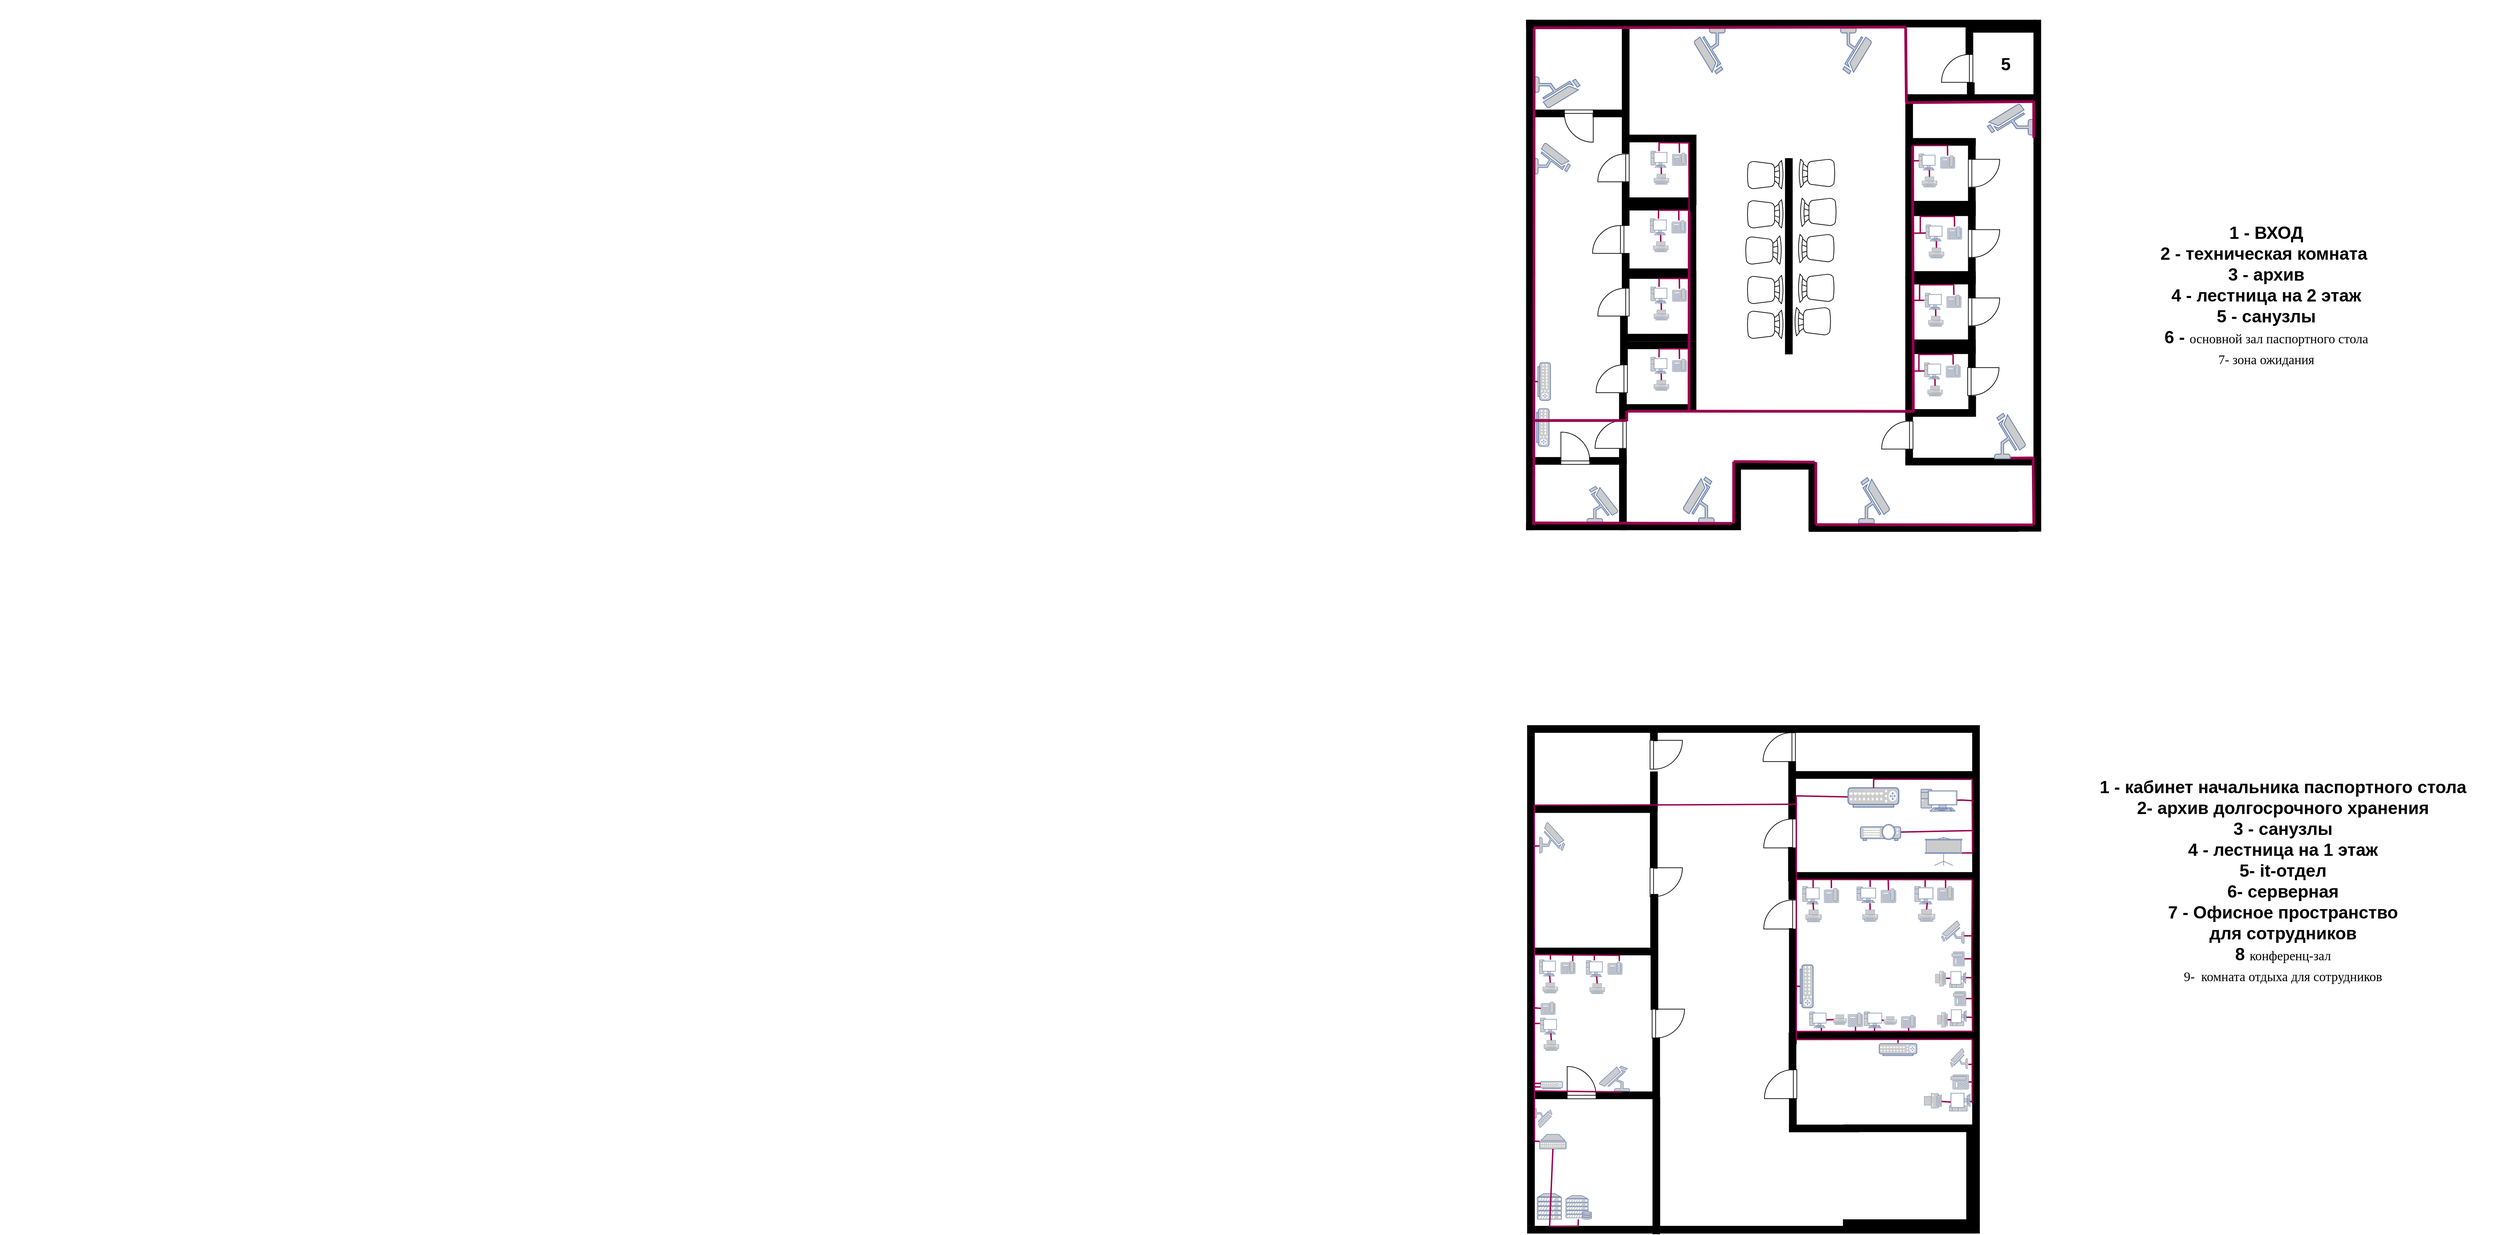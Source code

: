<mxfile version="26.0.10">
  <diagram id="uHDWTQrGH9c-VjMVEw55" name="Страница — 2">
    <mxGraphModel dx="1121" dy="360" grid="0" gridSize="10" guides="1" tooltips="1" connect="1" arrows="1" fold="1" page="0" pageScale="1" pageWidth="827" pageHeight="1169" math="0" shadow="0">
      <root>
        <mxCell id="0" />
        <mxCell id="1" parent="0" />
        <mxCell id="fJ2e_rolW9SCwPJDsatI-142" value="" style="verticalLabelPosition=bottom;html=1;verticalAlign=top;align=center;shape=mxgraph.floorplan.wall;fillColor=strokeColor;rotation=90;" vertex="1" parent="1">
          <mxGeometry x="2434.654" y="814.87" width="732" height="10" as="geometry" />
        </mxCell>
        <mxCell id="fJ2e_rolW9SCwPJDsatI-143" value="" style="verticalLabelPosition=bottom;html=1;verticalAlign=top;align=center;shape=mxgraph.floorplan.wall;fillColor=strokeColor;rotation=90;direction=south;" vertex="1" parent="1">
          <mxGeometry x="2940.024" y="1031.5" width="10" height="298.75" as="geometry" />
        </mxCell>
        <mxCell id="fJ2e_rolW9SCwPJDsatI-144" value="" style="verticalLabelPosition=bottom;html=1;verticalAlign=top;align=center;shape=mxgraph.floorplan.wall;fillColor=strokeColor;rotation=90;direction=west;" vertex="1" parent="1">
          <mxGeometry x="3163.154" y="814.87" width="732" height="10" as="geometry" />
        </mxCell>
        <mxCell id="fJ2e_rolW9SCwPJDsatI-145" value="" style="verticalLabelPosition=bottom;html=1;verticalAlign=top;align=center;shape=mxgraph.floorplan.wall;fillColor=strokeColor;rotation=90;direction=north;" vertex="1" parent="1">
          <mxGeometry x="3156.654" y="92.87" width="10" height="732" as="geometry" />
        </mxCell>
        <mxCell id="fJ2e_rolW9SCwPJDsatI-146" value="" style="verticalLabelPosition=bottom;html=1;verticalAlign=top;align=center;shape=mxgraph.floorplan.wallU;fillColor=strokeColor;" vertex="1" parent="1">
          <mxGeometry x="3093.154" y="1088.87" width="118" height="97" as="geometry" />
        </mxCell>
        <mxCell id="fJ2e_rolW9SCwPJDsatI-147" value="" style="verticalLabelPosition=bottom;html=1;verticalAlign=top;align=center;shape=mxgraph.floorplan.wall;fillColor=strokeColor;direction=south;" vertex="1" parent="1">
          <mxGeometry x="2933.154" y="461.87" width="10" height="183" as="geometry" />
        </mxCell>
        <mxCell id="fJ2e_rolW9SCwPJDsatI-148" value="" style="group" vertex="1" connectable="0" parent="1">
          <mxGeometry x="2797.154" y="582.87" width="142" height="44" as="geometry" />
        </mxCell>
        <mxCell id="fJ2e_rolW9SCwPJDsatI-149" value="" style="verticalLabelPosition=bottom;html=1;verticalAlign=top;align=center;shape=mxgraph.floorplan.wall;fillColor=strokeColor;direction=west;" vertex="1" parent="fJ2e_rolW9SCwPJDsatI-148">
          <mxGeometry width="53" height="10" as="geometry" />
        </mxCell>
        <mxCell id="fJ2e_rolW9SCwPJDsatI-150" value="" style="verticalLabelPosition=bottom;html=1;verticalAlign=top;align=center;shape=mxgraph.floorplan.wall;fillColor=strokeColor;direction=west;" vertex="1" parent="fJ2e_rolW9SCwPJDsatI-148">
          <mxGeometry x="94" width="48" height="10" as="geometry" />
        </mxCell>
        <mxCell id="fJ2e_rolW9SCwPJDsatI-151" value="" style="verticalLabelPosition=bottom;html=1;verticalAlign=top;align=center;shape=mxgraph.floorplan.doorRight;aspect=fixed;" vertex="1" parent="fJ2e_rolW9SCwPJDsatI-148">
          <mxGeometry x="53" width="41.41" height="44" as="geometry" />
        </mxCell>
        <mxCell id="fJ2e_rolW9SCwPJDsatI-152" value="" style="group;direction=west;rotation=-180;" vertex="1" connectable="0" parent="1">
          <mxGeometry x="2797.154" y="1047.87" width="142" height="44" as="geometry" />
        </mxCell>
        <mxCell id="fJ2e_rolW9SCwPJDsatI-153" value="" style="verticalLabelPosition=bottom;html=1;verticalAlign=top;align=center;shape=mxgraph.floorplan.wall;fillColor=strokeColor;direction=west;rotation=-180;" vertex="1" parent="fJ2e_rolW9SCwPJDsatI-152">
          <mxGeometry x="89" y="34" width="53" height="10" as="geometry" />
        </mxCell>
        <mxCell id="fJ2e_rolW9SCwPJDsatI-154" value="" style="verticalLabelPosition=bottom;html=1;verticalAlign=top;align=center;shape=mxgraph.floorplan.wall;fillColor=strokeColor;direction=west;rotation=-180;" vertex="1" parent="fJ2e_rolW9SCwPJDsatI-152">
          <mxGeometry y="34" width="48" height="10" as="geometry" />
        </mxCell>
        <mxCell id="fJ2e_rolW9SCwPJDsatI-155" value="" style="verticalLabelPosition=bottom;html=1;verticalAlign=top;align=center;shape=mxgraph.floorplan.doorRight;aspect=fixed;rotation=-180;" vertex="1" parent="fJ2e_rolW9SCwPJDsatI-152">
          <mxGeometry x="48" width="41.41" height="44" as="geometry" />
        </mxCell>
        <mxCell id="fJ2e_rolW9SCwPJDsatI-156" value="" style="verticalLabelPosition=bottom;html=1;verticalAlign=top;align=center;shape=mxgraph.floorplan.doorRight;aspect=fixed;direction=south;" vertex="1" parent="fJ2e_rolW9SCwPJDsatI-152">
          <mxGeometry x="99.5" y="-19" width="42.5" height="40" as="geometry" />
        </mxCell>
        <mxCell id="fJ2e_rolW9SCwPJDsatI-157" value="&lt;b&gt;1 - ВХОД&lt;br&gt;2 - техническая комната&amp;nbsp;&lt;br&gt;3 - архив&lt;/b&gt;&lt;div&gt;&lt;b&gt;4 - лестница на 2 этаж&lt;/b&gt;&lt;/div&gt;&lt;div&gt;&lt;b&gt;5 - санузлы&lt;/b&gt;&lt;/div&gt;&lt;div&gt;&lt;b&gt;6 -&amp;nbsp;&lt;/b&gt;&lt;span style=&quot;font-family: &amp;quot;Times New Roman&amp;quot;, serif; font-size: 14pt; background-color: transparent; color: light-dark(rgb(0, 0, 0), rgb(255, 255, 255));&quot;&gt;основной зал паспортного стола&lt;br&gt;7- зона ожидания&lt;/span&gt;&lt;/div&gt;" style="text;html=1;align=center;verticalAlign=middle;whiteSpace=wrap;rounded=0;fontSize=25;" vertex="1" parent="1">
          <mxGeometry x="3548.154" y="679.87" width="620" height="336" as="geometry" />
        </mxCell>
        <mxCell id="fJ2e_rolW9SCwPJDsatI-158" value="" style="verticalLabelPosition=bottom;html=1;verticalAlign=top;align=center;shape=mxgraph.floorplan.wallU;fillColor=strokeColor;rotation=90;" vertex="1" parent="1">
          <mxGeometry x="3271.004" y="2019.87" width="146.25" height="187" as="geometry" />
        </mxCell>
        <mxCell id="fJ2e_rolW9SCwPJDsatI-159" value="" style="verticalLabelPosition=bottom;html=1;verticalAlign=top;align=center;shape=mxgraph.floorplan.wallU;fillColor=strokeColor;rotation=90;" vertex="1" parent="1">
          <mxGeometry x="2937.084" y="616.87" width="100.14" height="104.2" as="geometry" />
        </mxCell>
        <mxCell id="fJ2e_rolW9SCwPJDsatI-160" value="" style="verticalLabelPosition=bottom;html=1;verticalAlign=top;align=center;shape=mxgraph.floorplan.wallU;fillColor=strokeColor;rotation=90;" vertex="1" parent="1">
          <mxGeometry x="2939.154" y="814.87" width="100" height="100" as="geometry" />
        </mxCell>
        <mxCell id="fJ2e_rolW9SCwPJDsatI-161" value="" style="verticalLabelPosition=bottom;html=1;verticalAlign=top;align=center;shape=mxgraph.floorplan.wallU;fillColor=strokeColor;rotation=90;" vertex="1" parent="1">
          <mxGeometry x="2939.154" y="915.87" width="100" height="100" as="geometry" />
        </mxCell>
        <mxCell id="fJ2e_rolW9SCwPJDsatI-162" value="" style="verticalLabelPosition=bottom;html=1;verticalAlign=top;align=center;shape=mxgraph.floorplan.wall;fillColor=strokeColor;direction=south;" vertex="1" parent="1">
          <mxGeometry x="2929.154" y="1069.87" width="10" height="116" as="geometry" />
        </mxCell>
        <mxCell id="fJ2e_rolW9SCwPJDsatI-163" value="" style="verticalLabelPosition=bottom;html=1;verticalAlign=top;align=center;shape=mxgraph.floorplan.doorRight;aspect=fixed;direction=south;" vertex="1" parent="1">
          <mxGeometry x="2898.154" y="948.87" width="42.5" height="40" as="geometry" />
        </mxCell>
        <mxCell id="fJ2e_rolW9SCwPJDsatI-164" value="" style="verticalLabelPosition=bottom;html=1;verticalAlign=top;align=center;shape=mxgraph.floorplan.doorRight;aspect=fixed;direction=south;" vertex="1" parent="1">
          <mxGeometry x="2900.654" y="838.87" width="42.5" height="40" as="geometry" />
        </mxCell>
        <mxCell id="fJ2e_rolW9SCwPJDsatI-165" value="" style="verticalLabelPosition=bottom;html=1;verticalAlign=top;align=center;shape=mxgraph.floorplan.doorRight;aspect=fixed;direction=south;" vertex="1" parent="1">
          <mxGeometry x="2900.654" y="646.07" width="42.5" height="40" as="geometry" />
        </mxCell>
        <mxCell id="fJ2e_rolW9SCwPJDsatI-166" value="" style="verticalLabelPosition=bottom;html=1;verticalAlign=top;align=center;shape=mxgraph.floorplan.wall;fillColor=strokeColor;direction=south;" vertex="1" parent="1">
          <mxGeometry x="2933.154" y="686.07" width="10" height="62.8" as="geometry" />
        </mxCell>
        <mxCell id="fJ2e_rolW9SCwPJDsatI-167" value="" style="verticalLabelPosition=bottom;html=1;verticalAlign=top;align=center;shape=mxgraph.floorplan.wall;fillColor=strokeColor;direction=south;" vertex="1" parent="1">
          <mxGeometry x="2933.154" y="788.87" width="10" height="50" as="geometry" />
        </mxCell>
        <mxCell id="fJ2e_rolW9SCwPJDsatI-168" value="" style="verticalLabelPosition=bottom;html=1;verticalAlign=top;align=center;shape=mxgraph.floorplan.wall;fillColor=strokeColor;direction=south;" vertex="1" parent="1">
          <mxGeometry x="2930.654" y="879.87" width="10" height="69" as="geometry" />
        </mxCell>
        <mxCell id="fJ2e_rolW9SCwPJDsatI-169" value="" style="group" vertex="1" connectable="0" parent="1">
          <mxGeometry x="3394.154" y="425.87" width="138.5" height="145" as="geometry" />
        </mxCell>
        <mxCell id="fJ2e_rolW9SCwPJDsatI-170" value="" style="verticalLabelPosition=bottom;html=1;verticalAlign=top;align=center;shape=mxgraph.floorplan.wall;fillColor=strokeColor;direction=south;" vertex="1" parent="fJ2e_rolW9SCwPJDsatI-169">
          <mxGeometry x="34.5" y="118" width="10" height="27" as="geometry" />
        </mxCell>
        <mxCell id="fJ2e_rolW9SCwPJDsatI-171" value="" style="group" vertex="1" connectable="0" parent="fJ2e_rolW9SCwPJDsatI-169">
          <mxGeometry width="138.5" height="145" as="geometry" />
        </mxCell>
        <mxCell id="fJ2e_rolW9SCwPJDsatI-172" value="" style="verticalLabelPosition=bottom;html=1;verticalAlign=top;align=center;shape=mxgraph.floorplan.wall;fillColor=strokeColor;direction=west;" vertex="1" parent="fJ2e_rolW9SCwPJDsatI-171">
          <mxGeometry x="34.5" y="135" width="104" height="10" as="geometry" />
        </mxCell>
        <mxCell id="fJ2e_rolW9SCwPJDsatI-173" value="" style="verticalLabelPosition=bottom;html=1;verticalAlign=top;align=center;shape=mxgraph.floorplan.wall;fillColor=strokeColor;direction=west;" vertex="1" parent="fJ2e_rolW9SCwPJDsatI-171">
          <mxGeometry x="32.5" width="106" height="81" as="geometry" />
        </mxCell>
        <mxCell id="fJ2e_rolW9SCwPJDsatI-174" value="&lt;b&gt;5&lt;/b&gt;" style="text;html=1;align=center;verticalAlign=middle;whiteSpace=wrap;rounded=0;fontSize=25;" vertex="1" parent="fJ2e_rolW9SCwPJDsatI-171">
          <mxGeometry x="59.5" y="75.38" width="60" height="30" as="geometry" />
        </mxCell>
        <mxCell id="fJ2e_rolW9SCwPJDsatI-175" value="" style="verticalLabelPosition=bottom;html=1;verticalAlign=top;align=center;shape=mxgraph.floorplan.doorRight;aspect=fixed;direction=south;" vertex="1" parent="fJ2e_rolW9SCwPJDsatI-171">
          <mxGeometry y="77.38" width="42.5" height="40" as="geometry" />
        </mxCell>
        <mxCell id="fJ2e_rolW9SCwPJDsatI-176" value="" style="verticalLabelPosition=bottom;html=1;verticalAlign=top;align=center;shape=mxgraph.floorplan.wall;fillColor=strokeColor;direction=south;" vertex="1" parent="fJ2e_rolW9SCwPJDsatI-171">
          <mxGeometry x="32.5" y="45" width="10" height="32" as="geometry" />
        </mxCell>
        <mxCell id="fJ2e_rolW9SCwPJDsatI-177" value="" style="verticalLabelPosition=bottom;html=1;verticalAlign=top;align=center;shape=mxgraph.floorplan.wall;fillColor=strokeColor;direction=west;" vertex="1" parent="fJ2e_rolW9SCwPJDsatI-171">
          <mxGeometry x="-52" y="135" width="89" height="10" as="geometry" />
        </mxCell>
        <mxCell id="fJ2e_rolW9SCwPJDsatI-178" value="" style="group;rotation=-180;" vertex="1" connectable="0" parent="1">
          <mxGeometry x="3340.154" y="724.7" width="132.67" height="100.17" as="geometry" />
        </mxCell>
        <mxCell id="fJ2e_rolW9SCwPJDsatI-179" value="" style="verticalLabelPosition=bottom;html=1;verticalAlign=top;align=center;shape=mxgraph.floorplan.wallU;fillColor=strokeColor;rotation=-90;direction=east;" vertex="1" parent="fJ2e_rolW9SCwPJDsatI-178">
          <mxGeometry width="100.14" height="100.2" as="geometry" />
        </mxCell>
        <mxCell id="fJ2e_rolW9SCwPJDsatI-180" value="" style="verticalLabelPosition=bottom;html=1;verticalAlign=top;align=center;shape=mxgraph.floorplan.wall;fillColor=strokeColor;direction=south;rotation=-180;" vertex="1" parent="fJ2e_rolW9SCwPJDsatI-178">
          <mxGeometry x="90" y="1" width="10" height="29" as="geometry" />
        </mxCell>
        <mxCell id="fJ2e_rolW9SCwPJDsatI-181" value="" style="verticalLabelPosition=bottom;html=1;verticalAlign=top;align=center;shape=mxgraph.floorplan.doorRight;aspect=fixed;direction=south;rotation=-180;" vertex="1" parent="fJ2e_rolW9SCwPJDsatI-178">
          <mxGeometry x="90" y="30" width="42.5" height="40" as="geometry" />
        </mxCell>
        <mxCell id="fJ2e_rolW9SCwPJDsatI-182" value="" style="verticalLabelPosition=bottom;html=1;verticalAlign=top;align=center;shape=mxgraph.floorplan.wall;fillColor=strokeColor;direction=south;rotation=-180;" vertex="1" parent="fJ2e_rolW9SCwPJDsatI-178">
          <mxGeometry x="90" y="71" width="10" height="29" as="geometry" />
        </mxCell>
        <mxCell id="fJ2e_rolW9SCwPJDsatI-183" value="" style="fontColor=#0066CC;verticalAlign=top;verticalLabelPosition=bottom;labelPosition=center;align=center;html=1;outlineConnect=0;fillColor=#CCCCCC;strokeColor=#6881B3;gradientColor=none;gradientDirection=north;strokeWidth=2;shape=mxgraph.networks.pc;" vertex="1" parent="fJ2e_rolW9SCwPJDsatI-178">
          <mxGeometry x="29" y="23.09" width="23.43" height="23.5" as="geometry" />
        </mxCell>
        <mxCell id="fJ2e_rolW9SCwPJDsatI-184" value="" style="fontColor=#0066CC;verticalAlign=top;verticalLabelPosition=bottom;labelPosition=center;align=center;html=1;outlineConnect=0;fillColor=#CCCCCC;strokeColor=#6881B3;gradientColor=none;gradientDirection=north;strokeWidth=2;shape=mxgraph.networks.phone_2;" vertex="1" parent="fJ2e_rolW9SCwPJDsatI-178">
          <mxGeometry x="60" y="25.76" width="20.66" height="18.16" as="geometry" />
        </mxCell>
        <mxCell id="fJ2e_rolW9SCwPJDsatI-185" value="" style="fontColor=#0066CC;verticalAlign=top;verticalLabelPosition=bottom;labelPosition=center;align=center;html=1;outlineConnect=0;fillColor=#CCCCCC;strokeColor=#6881B3;gradientColor=none;gradientDirection=north;strokeWidth=2;shape=mxgraph.networks.printer;" vertex="1" parent="fJ2e_rolW9SCwPJDsatI-178">
          <mxGeometry x="33.43" y="56.09" width="21.57" height="14.91" as="geometry" />
        </mxCell>
        <mxCell id="fJ2e_rolW9SCwPJDsatI-186" value="" style="endArrow=none;html=1;rounded=0;fontSize=12;startSize=8;endSize=8;curved=0;strokeColor=#99004D;strokeWidth=2;" edge="1" parent="fJ2e_rolW9SCwPJDsatI-178" target="fJ2e_rolW9SCwPJDsatI-184">
          <mxGeometry width="50" height="50" relative="1" as="geometry">
            <mxPoint x="70" y="11" as="sourcePoint" />
            <mxPoint x="70" y="25" as="targetPoint" />
          </mxGeometry>
        </mxCell>
        <mxCell id="fJ2e_rolW9SCwPJDsatI-187" value="" style="endArrow=none;html=1;rounded=0;fontSize=12;startSize=8;endSize=8;curved=0;strokeColor=#99004D;strokeWidth=2;exitX=0.9;exitY=0.607;exitDx=0;exitDy=0;exitPerimeter=0;" edge="1" parent="fJ2e_rolW9SCwPJDsatI-178">
          <mxGeometry width="50" height="50" relative="1" as="geometry">
            <mxPoint x="70.791" y="11.044" as="sourcePoint" />
            <mxPoint x="20" y="11.09" as="targetPoint" />
          </mxGeometry>
        </mxCell>
        <mxCell id="fJ2e_rolW9SCwPJDsatI-188" value="" style="endArrow=none;html=1;rounded=0;fontSize=12;startSize=8;endSize=8;curved=0;strokeColor=#99004D;strokeWidth=2;" edge="1" parent="fJ2e_rolW9SCwPJDsatI-178">
          <mxGeometry width="50" height="50" relative="1" as="geometry">
            <mxPoint x="21" y="11.76" as="sourcePoint" />
            <mxPoint x="21" y="34.17" as="targetPoint" />
          </mxGeometry>
        </mxCell>
        <mxCell id="fJ2e_rolW9SCwPJDsatI-189" value="" style="endArrow=none;html=1;rounded=0;fontSize=12;startSize=8;endSize=8;curved=0;strokeColor=#99004D;strokeWidth=2;entryX=0.5;entryY=0;entryDx=0;entryDy=0;entryPerimeter=0;" edge="1" parent="fJ2e_rolW9SCwPJDsatI-178" target="fJ2e_rolW9SCwPJDsatI-185">
          <mxGeometry width="50" height="50" relative="1" as="geometry">
            <mxPoint x="44.05" y="46.59" as="sourcePoint" />
            <mxPoint x="44.05" y="60.59" as="targetPoint" />
          </mxGeometry>
        </mxCell>
        <mxCell id="fJ2e_rolW9SCwPJDsatI-190" value="" style="endArrow=none;html=1;rounded=0;fontSize=12;startSize=8;endSize=8;curved=0;strokeColor=#99004D;strokeWidth=2;" edge="1" parent="fJ2e_rolW9SCwPJDsatI-178" target="fJ2e_rolW9SCwPJDsatI-183">
          <mxGeometry width="50" height="50" relative="1" as="geometry">
            <mxPoint x="12" y="35.17" as="sourcePoint" />
            <mxPoint x="27" y="33.17" as="targetPoint" />
          </mxGeometry>
        </mxCell>
        <mxCell id="fJ2e_rolW9SCwPJDsatI-191" value="" style="group;rotation=-180;" vertex="1" connectable="0" parent="1">
          <mxGeometry x="3340.154" y="623.78" width="132.67" height="100.17" as="geometry" />
        </mxCell>
        <mxCell id="fJ2e_rolW9SCwPJDsatI-192" value="" style="verticalLabelPosition=bottom;html=1;verticalAlign=top;align=center;shape=mxgraph.floorplan.wallU;fillColor=strokeColor;rotation=-90;direction=east;" vertex="1" parent="fJ2e_rolW9SCwPJDsatI-191">
          <mxGeometry width="100.14" height="100.2" as="geometry" />
        </mxCell>
        <mxCell id="fJ2e_rolW9SCwPJDsatI-193" value="" style="verticalLabelPosition=bottom;html=1;verticalAlign=top;align=center;shape=mxgraph.floorplan.wall;fillColor=strokeColor;direction=south;rotation=-180;" vertex="1" parent="fJ2e_rolW9SCwPJDsatI-191">
          <mxGeometry x="90" y="1" width="10" height="29" as="geometry" />
        </mxCell>
        <mxCell id="fJ2e_rolW9SCwPJDsatI-194" value="" style="verticalLabelPosition=bottom;html=1;verticalAlign=top;align=center;shape=mxgraph.floorplan.doorRight;aspect=fixed;direction=south;rotation=-180;" vertex="1" parent="fJ2e_rolW9SCwPJDsatI-191">
          <mxGeometry x="90" y="30" width="42.5" height="40" as="geometry" />
        </mxCell>
        <mxCell id="fJ2e_rolW9SCwPJDsatI-195" value="" style="verticalLabelPosition=bottom;html=1;verticalAlign=top;align=center;shape=mxgraph.floorplan.wall;fillColor=strokeColor;direction=south;rotation=-180;" vertex="1" parent="fJ2e_rolW9SCwPJDsatI-191">
          <mxGeometry x="90" y="71" width="10" height="29" as="geometry" />
        </mxCell>
        <mxCell id="fJ2e_rolW9SCwPJDsatI-196" value="" style="fontColor=#0066CC;verticalAlign=top;verticalLabelPosition=bottom;labelPosition=center;align=center;html=1;outlineConnect=0;fillColor=#CCCCCC;strokeColor=#6881B3;gradientColor=none;gradientDirection=north;strokeWidth=2;shape=mxgraph.networks.pc;" vertex="1" parent="fJ2e_rolW9SCwPJDsatI-191">
          <mxGeometry x="19" y="22.09" width="23.43" height="23.5" as="geometry" />
        </mxCell>
        <mxCell id="fJ2e_rolW9SCwPJDsatI-197" value="" style="fontColor=#0066CC;verticalAlign=top;verticalLabelPosition=bottom;labelPosition=center;align=center;html=1;outlineConnect=0;fillColor=#CCCCCC;strokeColor=#6881B3;gradientColor=none;gradientDirection=north;strokeWidth=2;shape=mxgraph.networks.phone_2;" vertex="1" parent="fJ2e_rolW9SCwPJDsatI-191">
          <mxGeometry x="50" y="24.76" width="20.66" height="18.16" as="geometry" />
        </mxCell>
        <mxCell id="fJ2e_rolW9SCwPJDsatI-198" value="" style="fontColor=#0066CC;verticalAlign=top;verticalLabelPosition=bottom;labelPosition=center;align=center;html=1;outlineConnect=0;fillColor=#CCCCCC;strokeColor=#6881B3;gradientColor=none;gradientDirection=north;strokeWidth=2;shape=mxgraph.networks.printer;" vertex="1" parent="fJ2e_rolW9SCwPJDsatI-191">
          <mxGeometry x="23.43" y="55.09" width="21.57" height="14.91" as="geometry" />
        </mxCell>
        <mxCell id="fJ2e_rolW9SCwPJDsatI-199" value="" style="endArrow=none;html=1;rounded=0;fontSize=12;startSize=8;endSize=8;curved=0;strokeColor=#99004D;strokeWidth=2;" edge="1" parent="fJ2e_rolW9SCwPJDsatI-191" target="fJ2e_rolW9SCwPJDsatI-197">
          <mxGeometry width="50" height="50" relative="1" as="geometry">
            <mxPoint x="60" y="10" as="sourcePoint" />
            <mxPoint x="60" y="24" as="targetPoint" />
          </mxGeometry>
        </mxCell>
        <mxCell id="fJ2e_rolW9SCwPJDsatI-200" value="" style="endArrow=none;html=1;rounded=0;fontSize=12;startSize=8;endSize=8;curved=0;strokeColor=#99004D;strokeWidth=2;exitX=0.9;exitY=0.607;exitDx=0;exitDy=0;exitPerimeter=0;" edge="1" parent="fJ2e_rolW9SCwPJDsatI-191">
          <mxGeometry width="50" height="50" relative="1" as="geometry">
            <mxPoint x="60.791" y="10.044" as="sourcePoint" />
            <mxPoint x="10" y="10.09" as="targetPoint" />
          </mxGeometry>
        </mxCell>
        <mxCell id="fJ2e_rolW9SCwPJDsatI-201" value="" style="endArrow=none;html=1;rounded=0;fontSize=12;startSize=8;endSize=8;curved=0;strokeColor=#99004D;strokeWidth=4;" edge="1" parent="fJ2e_rolW9SCwPJDsatI-191">
          <mxGeometry width="50" height="50" relative="1" as="geometry">
            <mxPoint x="10" y="10.76" as="sourcePoint" />
            <mxPoint x="10" y="32.09" as="targetPoint" />
          </mxGeometry>
        </mxCell>
        <mxCell id="fJ2e_rolW9SCwPJDsatI-202" value="" style="endArrow=none;html=1;rounded=0;fontSize=12;startSize=8;endSize=8;curved=0;strokeColor=#99004D;strokeWidth=2;entryX=0.5;entryY=0;entryDx=0;entryDy=0;entryPerimeter=0;" edge="1" parent="fJ2e_rolW9SCwPJDsatI-191" target="fJ2e_rolW9SCwPJDsatI-198">
          <mxGeometry width="50" height="50" relative="1" as="geometry">
            <mxPoint x="34.05" y="45.59" as="sourcePoint" />
            <mxPoint x="34.05" y="59.59" as="targetPoint" />
          </mxGeometry>
        </mxCell>
        <mxCell id="fJ2e_rolW9SCwPJDsatI-203" value="" style="endArrow=none;html=1;rounded=0;fontSize=12;startSize=8;endSize=8;curved=0;strokeColor=#99004D;strokeWidth=2;entryX=0;entryY=0.426;entryDx=0;entryDy=0;entryPerimeter=0;" edge="1" parent="fJ2e_rolW9SCwPJDsatI-191" target="fJ2e_rolW9SCwPJDsatI-196">
          <mxGeometry width="50" height="50" relative="1" as="geometry">
            <mxPoint x="11" y="32.09" as="sourcePoint" />
            <mxPoint x="18" y="32.09" as="targetPoint" />
          </mxGeometry>
        </mxCell>
        <mxCell id="fJ2e_rolW9SCwPJDsatI-204" value="" style="group;rotation=-180;" vertex="1" connectable="0" parent="1">
          <mxGeometry x="3340.154" y="822.87" width="132.67" height="100.17" as="geometry" />
        </mxCell>
        <mxCell id="fJ2e_rolW9SCwPJDsatI-205" value="" style="verticalLabelPosition=bottom;html=1;verticalAlign=top;align=center;shape=mxgraph.floorplan.wallU;fillColor=strokeColor;rotation=-90;direction=east;" vertex="1" parent="fJ2e_rolW9SCwPJDsatI-204">
          <mxGeometry width="100.14" height="100.2" as="geometry" />
        </mxCell>
        <mxCell id="fJ2e_rolW9SCwPJDsatI-206" value="" style="verticalLabelPosition=bottom;html=1;verticalAlign=top;align=center;shape=mxgraph.floorplan.wall;fillColor=strokeColor;direction=south;rotation=-180;" vertex="1" parent="fJ2e_rolW9SCwPJDsatI-204">
          <mxGeometry x="90" y="1" width="10" height="29" as="geometry" />
        </mxCell>
        <mxCell id="fJ2e_rolW9SCwPJDsatI-207" value="" style="verticalLabelPosition=bottom;html=1;verticalAlign=top;align=center;shape=mxgraph.floorplan.doorRight;aspect=fixed;direction=south;rotation=-180;" vertex="1" parent="fJ2e_rolW9SCwPJDsatI-204">
          <mxGeometry x="90" y="30" width="42.5" height="40" as="geometry" />
        </mxCell>
        <mxCell id="fJ2e_rolW9SCwPJDsatI-208" value="" style="verticalLabelPosition=bottom;html=1;verticalAlign=top;align=center;shape=mxgraph.floorplan.wall;fillColor=strokeColor;direction=south;rotation=-180;" vertex="1" parent="fJ2e_rolW9SCwPJDsatI-204">
          <mxGeometry x="90" y="71" width="10" height="19" as="geometry" />
        </mxCell>
        <mxCell id="fJ2e_rolW9SCwPJDsatI-209" value="" style="fontColor=#0066CC;verticalAlign=top;verticalLabelPosition=bottom;labelPosition=center;align=center;html=1;outlineConnect=0;fillColor=#CCCCCC;strokeColor=#6881B3;gradientColor=none;gradientDirection=north;strokeWidth=2;shape=mxgraph.networks.pc;" vertex="1" parent="fJ2e_rolW9SCwPJDsatI-204">
          <mxGeometry x="28" y="23.09" width="23.43" height="23.5" as="geometry" />
        </mxCell>
        <mxCell id="fJ2e_rolW9SCwPJDsatI-210" value="" style="fontColor=#0066CC;verticalAlign=top;verticalLabelPosition=bottom;labelPosition=center;align=center;html=1;outlineConnect=0;fillColor=#CCCCCC;strokeColor=#6881B3;gradientColor=none;gradientDirection=north;strokeWidth=2;shape=mxgraph.networks.phone_2;" vertex="1" parent="fJ2e_rolW9SCwPJDsatI-204">
          <mxGeometry x="59" y="25.76" width="20.66" height="18.16" as="geometry" />
        </mxCell>
        <mxCell id="fJ2e_rolW9SCwPJDsatI-211" value="" style="fontColor=#0066CC;verticalAlign=top;verticalLabelPosition=bottom;labelPosition=center;align=center;html=1;outlineConnect=0;fillColor=#CCCCCC;strokeColor=#6881B3;gradientColor=none;gradientDirection=north;strokeWidth=2;shape=mxgraph.networks.printer;" vertex="1" parent="fJ2e_rolW9SCwPJDsatI-204">
          <mxGeometry x="32.43" y="56.09" width="21.57" height="14.91" as="geometry" />
        </mxCell>
        <mxCell id="fJ2e_rolW9SCwPJDsatI-212" value="" style="endArrow=none;html=1;rounded=0;fontSize=12;startSize=8;endSize=8;curved=0;strokeColor=#99004D;strokeWidth=2;" edge="1" parent="fJ2e_rolW9SCwPJDsatI-204" target="fJ2e_rolW9SCwPJDsatI-210">
          <mxGeometry width="50" height="50" relative="1" as="geometry">
            <mxPoint x="69" y="11" as="sourcePoint" />
            <mxPoint x="69" y="25" as="targetPoint" />
          </mxGeometry>
        </mxCell>
        <mxCell id="fJ2e_rolW9SCwPJDsatI-213" value="" style="endArrow=none;html=1;rounded=0;fontSize=12;startSize=8;endSize=8;curved=0;strokeColor=#99004D;strokeWidth=2;exitX=0.9;exitY=0.607;exitDx=0;exitDy=0;exitPerimeter=0;" edge="1" parent="fJ2e_rolW9SCwPJDsatI-204">
          <mxGeometry width="50" height="50" relative="1" as="geometry">
            <mxPoint x="69.791" y="11.044" as="sourcePoint" />
            <mxPoint x="19" y="11.09" as="targetPoint" />
          </mxGeometry>
        </mxCell>
        <mxCell id="fJ2e_rolW9SCwPJDsatI-214" value="" style="endArrow=none;html=1;rounded=0;fontSize=12;startSize=8;endSize=8;curved=0;strokeColor=#99004D;strokeWidth=2;" edge="1" parent="fJ2e_rolW9SCwPJDsatI-204">
          <mxGeometry width="50" height="50" relative="1" as="geometry">
            <mxPoint x="20" y="11.76" as="sourcePoint" />
            <mxPoint x="20" y="33.09" as="targetPoint" />
          </mxGeometry>
        </mxCell>
        <mxCell id="fJ2e_rolW9SCwPJDsatI-215" value="" style="endArrow=none;html=1;rounded=0;fontSize=12;startSize=8;endSize=8;curved=0;strokeColor=#99004D;strokeWidth=2;entryX=0.5;entryY=0;entryDx=0;entryDy=0;entryPerimeter=0;" edge="1" parent="fJ2e_rolW9SCwPJDsatI-204" target="fJ2e_rolW9SCwPJDsatI-211">
          <mxGeometry width="50" height="50" relative="1" as="geometry">
            <mxPoint x="43.05" y="46.59" as="sourcePoint" />
            <mxPoint x="43.05" y="60.59" as="targetPoint" />
          </mxGeometry>
        </mxCell>
        <mxCell id="fJ2e_rolW9SCwPJDsatI-216" value="" style="endArrow=none;html=1;rounded=0;fontSize=12;startSize=8;endSize=8;curved=0;strokeColor=#99004D;strokeWidth=2;exitX=0.666;exitY=0.121;exitDx=0;exitDy=0;exitPerimeter=0;" edge="1" parent="fJ2e_rolW9SCwPJDsatI-204" source="fJ2e_rolW9SCwPJDsatI-205">
          <mxGeometry width="50" height="50" relative="1" as="geometry">
            <mxPoint x="10" y="33.09" as="sourcePoint" />
            <mxPoint x="27.0" y="33.39" as="targetPoint" />
          </mxGeometry>
        </mxCell>
        <mxCell id="fJ2e_rolW9SCwPJDsatI-217" value="" style="group;rotation=-180;" vertex="1" connectable="0" parent="1">
          <mxGeometry x="3339.154" y="922.87" width="132.67" height="100.17" as="geometry" />
        </mxCell>
        <mxCell id="fJ2e_rolW9SCwPJDsatI-218" value="" style="verticalLabelPosition=bottom;html=1;verticalAlign=top;align=center;shape=mxgraph.floorplan.wallU;fillColor=strokeColor;rotation=-90;direction=east;" vertex="1" parent="fJ2e_rolW9SCwPJDsatI-217">
          <mxGeometry x="1" width="100.14" height="100.2" as="geometry" />
        </mxCell>
        <mxCell id="fJ2e_rolW9SCwPJDsatI-219" value="" style="verticalLabelPosition=bottom;html=1;verticalAlign=top;align=center;shape=mxgraph.floorplan.wall;fillColor=strokeColor;direction=south;rotation=-180;" vertex="1" parent="fJ2e_rolW9SCwPJDsatI-217">
          <mxGeometry x="90" y="1" width="12" height="29" as="geometry" />
        </mxCell>
        <mxCell id="fJ2e_rolW9SCwPJDsatI-220" value="" style="verticalLabelPosition=bottom;html=1;verticalAlign=top;align=center;shape=mxgraph.floorplan.doorRight;aspect=fixed;direction=south;rotation=-180;" vertex="1" parent="fJ2e_rolW9SCwPJDsatI-217">
          <mxGeometry x="90" y="30" width="42.5" height="40" as="geometry" />
        </mxCell>
        <mxCell id="fJ2e_rolW9SCwPJDsatI-221" value="" style="verticalLabelPosition=bottom;html=1;verticalAlign=top;align=center;shape=mxgraph.floorplan.wall;fillColor=strokeColor;direction=south;rotation=-180;" vertex="1" parent="fJ2e_rolW9SCwPJDsatI-217">
          <mxGeometry x="90" y="71" width="13" height="29" as="geometry" />
        </mxCell>
        <mxCell id="fJ2e_rolW9SCwPJDsatI-222" value="" style="fontColor=#0066CC;verticalAlign=top;verticalLabelPosition=bottom;labelPosition=center;align=center;html=1;outlineConnect=0;fillColor=#CCCCCC;strokeColor=#6881B3;gradientColor=none;gradientDirection=north;strokeWidth=2;shape=mxgraph.networks.pc;" vertex="1" parent="fJ2e_rolW9SCwPJDsatI-217">
          <mxGeometry x="28" y="23.09" width="23.43" height="23.5" as="geometry" />
        </mxCell>
        <mxCell id="fJ2e_rolW9SCwPJDsatI-223" value="" style="fontColor=#0066CC;verticalAlign=top;verticalLabelPosition=bottom;labelPosition=center;align=center;html=1;outlineConnect=0;fillColor=#CCCCCC;strokeColor=#6881B3;gradientColor=none;gradientDirection=north;strokeWidth=2;shape=mxgraph.networks.phone_2;" vertex="1" parent="fJ2e_rolW9SCwPJDsatI-217">
          <mxGeometry x="59" y="25.76" width="20.66" height="18.16" as="geometry" />
        </mxCell>
        <mxCell id="fJ2e_rolW9SCwPJDsatI-224" value="" style="fontColor=#0066CC;verticalAlign=top;verticalLabelPosition=bottom;labelPosition=center;align=center;html=1;outlineConnect=0;fillColor=#CCCCCC;strokeColor=#6881B3;gradientColor=none;gradientDirection=north;strokeWidth=2;shape=mxgraph.networks.printer;" vertex="1" parent="fJ2e_rolW9SCwPJDsatI-217">
          <mxGeometry x="32.43" y="56.09" width="21.57" height="14.91" as="geometry" />
        </mxCell>
        <mxCell id="fJ2e_rolW9SCwPJDsatI-225" value="" style="endArrow=none;html=1;rounded=0;fontSize=12;startSize=8;endSize=8;curved=0;strokeColor=#99004D;strokeWidth=2;" edge="1" parent="fJ2e_rolW9SCwPJDsatI-217" target="fJ2e_rolW9SCwPJDsatI-223">
          <mxGeometry width="50" height="50" relative="1" as="geometry">
            <mxPoint x="69" y="11" as="sourcePoint" />
            <mxPoint x="69" y="25" as="targetPoint" />
          </mxGeometry>
        </mxCell>
        <mxCell id="fJ2e_rolW9SCwPJDsatI-226" value="" style="endArrow=none;html=1;rounded=0;fontSize=12;startSize=8;endSize=8;curved=0;strokeColor=#99004D;strokeWidth=2;exitX=0.9;exitY=0.607;exitDx=0;exitDy=0;exitPerimeter=0;" edge="1" parent="fJ2e_rolW9SCwPJDsatI-217">
          <mxGeometry width="50" height="50" relative="1" as="geometry">
            <mxPoint x="69.791" y="11.044" as="sourcePoint" />
            <mxPoint x="19" y="11.09" as="targetPoint" />
          </mxGeometry>
        </mxCell>
        <mxCell id="fJ2e_rolW9SCwPJDsatI-227" value="" style="endArrow=none;html=1;rounded=0;fontSize=12;startSize=8;endSize=8;curved=0;strokeColor=#99004D;strokeWidth=2;" edge="1" parent="fJ2e_rolW9SCwPJDsatI-217">
          <mxGeometry width="50" height="50" relative="1" as="geometry">
            <mxPoint x="20" y="11.76" as="sourcePoint" />
            <mxPoint x="20" y="35" as="targetPoint" />
          </mxGeometry>
        </mxCell>
        <mxCell id="fJ2e_rolW9SCwPJDsatI-228" value="" style="endArrow=none;html=1;rounded=0;fontSize=12;startSize=8;endSize=8;curved=0;strokeColor=#99004D;strokeWidth=2;entryX=0.5;entryY=0;entryDx=0;entryDy=0;entryPerimeter=0;" edge="1" parent="fJ2e_rolW9SCwPJDsatI-217" target="fJ2e_rolW9SCwPJDsatI-224">
          <mxGeometry width="50" height="50" relative="1" as="geometry">
            <mxPoint x="43.05" y="46.59" as="sourcePoint" />
            <mxPoint x="43.05" y="60.59" as="targetPoint" />
          </mxGeometry>
        </mxCell>
        <mxCell id="fJ2e_rolW9SCwPJDsatI-229" value="" style="endArrow=none;html=1;rounded=0;fontSize=12;startSize=8;endSize=8;curved=0;strokeColor=#99004D;strokeWidth=2;entryX=0;entryY=0.5;entryDx=0;entryDy=0;entryPerimeter=0;" edge="1" parent="fJ2e_rolW9SCwPJDsatI-217" target="fJ2e_rolW9SCwPJDsatI-222">
          <mxGeometry width="50" height="50" relative="1" as="geometry">
            <mxPoint x="12" y="35" as="sourcePoint" />
            <mxPoint x="27.0" y="33.39" as="targetPoint" />
          </mxGeometry>
        </mxCell>
        <mxCell id="fJ2e_rolW9SCwPJDsatI-230" value="" style="verticalLabelPosition=bottom;html=1;verticalAlign=top;align=center;shape=mxgraph.floorplan.wall;fillColor=strokeColor;direction=south;" vertex="1" parent="1">
          <mxGeometry x="3340.154" y="1070.87" width="10" height="20" as="geometry" />
        </mxCell>
        <mxCell id="fJ2e_rolW9SCwPJDsatI-231" value="" style="verticalLabelPosition=bottom;html=1;verticalAlign=top;align=center;shape=mxgraph.floorplan.wall;fillColor=strokeColor;rotation=90;" vertex="1" parent="1">
          <mxGeometry x="3032.034" y="787.99" width="280.75" height="10" as="geometry" />
        </mxCell>
        <mxCell id="fJ2e_rolW9SCwPJDsatI-232" value="" style="verticalLabelPosition=bottom;html=1;verticalAlign=top;align=center;shape=mxgraph.floorplan.chair;rotation=90;" vertex="1" parent="1">
          <mxGeometry x="3118.154" y="649.87" width="41" height="52" as="geometry" />
        </mxCell>
        <mxCell id="fJ2e_rolW9SCwPJDsatI-233" value="" style="verticalLabelPosition=bottom;html=1;verticalAlign=top;align=center;shape=mxgraph.floorplan.chair;rotation=90;" vertex="1" parent="1">
          <mxGeometry x="3118.154" y="706.17" width="41" height="52" as="geometry" />
        </mxCell>
        <mxCell id="fJ2e_rolW9SCwPJDsatI-234" value="" style="verticalLabelPosition=bottom;html=1;verticalAlign=top;align=center;shape=mxgraph.floorplan.chair;rotation=90;" vertex="1" parent="1">
          <mxGeometry x="3115.654" y="758.17" width="41" height="52" as="geometry" />
        </mxCell>
        <mxCell id="fJ2e_rolW9SCwPJDsatI-235" value="" style="verticalLabelPosition=bottom;html=1;verticalAlign=top;align=center;shape=mxgraph.floorplan.chair;rotation=90;" vertex="1" parent="1">
          <mxGeometry x="3118.154" y="814.87" width="41" height="52" as="geometry" />
        </mxCell>
        <mxCell id="fJ2e_rolW9SCwPJDsatI-236" value="" style="group;rotation=-180;" vertex="1" connectable="0" parent="1">
          <mxGeometry x="3186.154" y="652.87" width="54.5" height="206" as="geometry" />
        </mxCell>
        <mxCell id="fJ2e_rolW9SCwPJDsatI-237" value="" style="verticalLabelPosition=bottom;html=1;verticalAlign=top;align=center;shape=mxgraph.floorplan.chair;rotation=-90;" vertex="1" parent="fJ2e_rolW9SCwPJDsatI-236">
          <mxGeometry x="5" y="160" width="41" height="52" as="geometry" />
        </mxCell>
        <mxCell id="fJ2e_rolW9SCwPJDsatI-238" value="" style="verticalLabelPosition=bottom;html=1;verticalAlign=top;align=center;shape=mxgraph.floorplan.chair;rotation=-90;" vertex="1" parent="fJ2e_rolW9SCwPJDsatI-236">
          <mxGeometry x="5" y="103" width="41" height="52" as="geometry" />
        </mxCell>
        <mxCell id="fJ2e_rolW9SCwPJDsatI-239" value="" style="verticalLabelPosition=bottom;html=1;verticalAlign=top;align=center;shape=mxgraph.floorplan.chair;rotation=-90;" vertex="1" parent="fJ2e_rolW9SCwPJDsatI-236">
          <mxGeometry x="8" y="51" width="41" height="52" as="geometry" />
        </mxCell>
        <mxCell id="fJ2e_rolW9SCwPJDsatI-240" value="" style="verticalLabelPosition=bottom;html=1;verticalAlign=top;align=center;shape=mxgraph.floorplan.chair;rotation=-90;" vertex="1" parent="fJ2e_rolW9SCwPJDsatI-236">
          <mxGeometry x="6" y="-5" width="41" height="52" as="geometry" />
        </mxCell>
        <mxCell id="fJ2e_rolW9SCwPJDsatI-241" value="" style="verticalLabelPosition=bottom;html=1;verticalAlign=top;align=center;shape=mxgraph.floorplan.chair;rotation=90;" vertex="1" parent="1">
          <mxGeometry x="3118.154" y="864.87" width="41" height="52" as="geometry" />
        </mxCell>
        <mxCell id="fJ2e_rolW9SCwPJDsatI-242" value="" style="verticalLabelPosition=bottom;html=1;verticalAlign=top;align=center;shape=mxgraph.floorplan.chair;rotation=-90;" vertex="1" parent="1">
          <mxGeometry x="3186.154" y="860.87" width="41" height="52" as="geometry" />
        </mxCell>
        <mxCell id="fJ2e_rolW9SCwPJDsatI-243" value="" style="group" vertex="1" connectable="0" parent="1">
          <mxGeometry x="2893.154" y="718.87" width="148" height="100" as="geometry" />
        </mxCell>
        <mxCell id="fJ2e_rolW9SCwPJDsatI-244" value="" style="verticalLabelPosition=bottom;html=1;verticalAlign=top;align=center;shape=mxgraph.floorplan.wallU;fillColor=strokeColor;rotation=90;" vertex="1" parent="fJ2e_rolW9SCwPJDsatI-243">
          <mxGeometry x="43.679" width="104.321" height="100" as="geometry" />
        </mxCell>
        <mxCell id="fJ2e_rolW9SCwPJDsatI-245" value="" style="verticalLabelPosition=bottom;html=1;verticalAlign=top;align=center;shape=mxgraph.floorplan.doorRight;aspect=fixed;direction=south;" vertex="1" parent="fJ2e_rolW9SCwPJDsatI-243">
          <mxGeometry y="30" width="42.5" height="40" as="geometry" />
        </mxCell>
        <mxCell id="fJ2e_rolW9SCwPJDsatI-246" value="" style="fontColor=#0066CC;verticalAlign=top;verticalLabelPosition=bottom;labelPosition=center;align=center;html=1;outlineConnect=0;fillColor=#CCCCCC;strokeColor=#6881B3;gradientColor=none;gradientDirection=north;strokeWidth=2;shape=mxgraph.networks.pc;" vertex="1" parent="fJ2e_rolW9SCwPJDsatI-243">
          <mxGeometry x="80.19" y="20.09" width="23.43" height="23.5" as="geometry" />
        </mxCell>
        <mxCell id="fJ2e_rolW9SCwPJDsatI-247" value="" style="fontColor=#0066CC;verticalAlign=top;verticalLabelPosition=bottom;labelPosition=center;align=center;html=1;outlineConnect=0;fillColor=#CCCCCC;strokeColor=#6881B3;gradientColor=none;gradientDirection=north;strokeWidth=2;shape=mxgraph.networks.phone_2;" vertex="1" parent="fJ2e_rolW9SCwPJDsatI-243">
          <mxGeometry x="111.19" y="22.76" width="20.66" height="18.16" as="geometry" />
        </mxCell>
        <mxCell id="fJ2e_rolW9SCwPJDsatI-248" value="" style="fontColor=#0066CC;verticalAlign=top;verticalLabelPosition=bottom;labelPosition=center;align=center;html=1;outlineConnect=0;fillColor=#CCCCCC;strokeColor=#6881B3;gradientColor=none;gradientDirection=north;strokeWidth=2;shape=mxgraph.networks.printer;" vertex="1" parent="fJ2e_rolW9SCwPJDsatI-243">
          <mxGeometry x="84.62" y="53.09" width="21.57" height="14.91" as="geometry" />
        </mxCell>
        <mxCell id="fJ2e_rolW9SCwPJDsatI-249" value="" style="endArrow=none;html=1;rounded=0;fontSize=12;startSize=8;endSize=8;curved=0;strokeColor=#99004D;strokeWidth=2;" edge="1" parent="fJ2e_rolW9SCwPJDsatI-243" target="fJ2e_rolW9SCwPJDsatI-247">
          <mxGeometry width="50" height="50" relative="1" as="geometry">
            <mxPoint x="121.19" y="8" as="sourcePoint" />
            <mxPoint x="121.19" y="22" as="targetPoint" />
          </mxGeometry>
        </mxCell>
        <mxCell id="fJ2e_rolW9SCwPJDsatI-250" value="" style="endArrow=none;html=1;rounded=0;fontSize=12;startSize=8;endSize=8;curved=0;strokeColor=#99004D;strokeWidth=2;exitX=0.109;exitY=0.514;exitDx=0;exitDy=0;exitPerimeter=0;entryX=0.113;entryY=0.094;entryDx=0;entryDy=0;entryPerimeter=0;" edge="1" parent="fJ2e_rolW9SCwPJDsatI-243">
          <mxGeometry width="50" height="50" relative="1" as="geometry">
            <mxPoint x="92.16" y="8" as="sourcePoint" />
            <mxPoint x="135.16" y="8" as="targetPoint" />
          </mxGeometry>
        </mxCell>
        <mxCell id="fJ2e_rolW9SCwPJDsatI-251" value="" style="endArrow=none;html=1;rounded=0;fontSize=12;startSize=8;endSize=8;curved=0;strokeColor=#99004D;strokeWidth=2;entryX=0.5;entryY=0;entryDx=0;entryDy=0;entryPerimeter=0;" edge="1" parent="fJ2e_rolW9SCwPJDsatI-243" target="fJ2e_rolW9SCwPJDsatI-248">
          <mxGeometry width="50" height="50" relative="1" as="geometry">
            <mxPoint x="95.24" y="43.59" as="sourcePoint" />
            <mxPoint x="95.24" y="57.59" as="targetPoint" />
          </mxGeometry>
        </mxCell>
        <mxCell id="fJ2e_rolW9SCwPJDsatI-252" value="" style="endArrow=none;html=1;rounded=0;fontSize=12;startSize=8;endSize=8;curved=0;strokeColor=#99004D;strokeWidth=2;" edge="1" parent="fJ2e_rolW9SCwPJDsatI-243" target="fJ2e_rolW9SCwPJDsatI-246">
          <mxGeometry width="50" height="50" relative="1" as="geometry">
            <mxPoint x="92.16" y="8" as="sourcePoint" />
            <mxPoint x="95.08" y="17.41" as="targetPoint" />
          </mxGeometry>
        </mxCell>
        <mxCell id="fJ2e_rolW9SCwPJDsatI-253" value="" style="endArrow=none;html=1;rounded=0;fontSize=12;startSize=8;endSize=8;curved=0;strokeColor=#99004D;strokeWidth=4;exitX=0.119;exitY=0.101;exitDx=0;exitDy=0;exitPerimeter=0;" edge="1" parent="fJ2e_rolW9SCwPJDsatI-243">
          <mxGeometry width="50" height="50" relative="1" as="geometry">
            <mxPoint x="136.3" y="9" as="sourcePoint" />
            <mxPoint x="136" y="296" as="targetPoint" />
          </mxGeometry>
        </mxCell>
        <mxCell id="fJ2e_rolW9SCwPJDsatI-254" value="" style="verticalLabelPosition=bottom;html=1;verticalAlign=top;align=center;shape=mxgraph.floorplan.wall;fillColor=strokeColor;direction=south;" vertex="1" parent="1">
          <mxGeometry x="2929.154" y="989.87" width="10" height="39" as="geometry" />
        </mxCell>
        <mxCell id="fJ2e_rolW9SCwPJDsatI-255" value="" style="verticalLabelPosition=bottom;html=1;verticalAlign=top;align=center;shape=mxgraph.floorplan.doorRight;aspect=fixed;direction=south;" vertex="1" parent="1">
          <mxGeometry x="3308.154" y="1029.87" width="42.5" height="40" as="geometry" />
        </mxCell>
        <mxCell id="fJ2e_rolW9SCwPJDsatI-256" value="" style="verticalLabelPosition=bottom;html=1;verticalAlign=top;align=center;shape=mxgraph.floorplan.wall;fillColor=strokeColor;direction=south;" vertex="1" parent="1">
          <mxGeometry x="3340.154" y="1017.5" width="10" height="11.37" as="geometry" />
        </mxCell>
        <mxCell id="fJ2e_rolW9SCwPJDsatI-257" value="" style="verticalLabelPosition=bottom;html=1;verticalAlign=top;align=center;shape=mxgraph.floorplan.room;fillColor=strokeColor;" vertex="1" parent="1">
          <mxGeometry x="2797.154" y="1466.87" width="649" height="729" as="geometry" />
        </mxCell>
        <mxCell id="fJ2e_rolW9SCwPJDsatI-258" value="" style="verticalLabelPosition=bottom;html=1;verticalAlign=top;align=center;shape=mxgraph.floorplan.wallU;fillColor=strokeColor;rotation=90;" vertex="1" parent="1">
          <mxGeometry x="3384.654" y="1038.37" width="105" height="194" as="geometry" />
        </mxCell>
        <mxCell id="fJ2e_rolW9SCwPJDsatI-259" value="&lt;div&gt;&lt;b style=&quot;background-color: transparent; color: light-dark(rgb(0, 0, 0), rgb(255, 255, 255));&quot;&gt;1 - кабинет начальника паспортного стола&lt;/b&gt;&lt;/div&gt;&lt;div&gt;&lt;b style=&quot;background-color: transparent; color: light-dark(rgb(0, 0, 0), rgb(255, 255, 255));&quot;&gt;2- архив долгосрочного хранения&lt;/b&gt;&lt;/div&gt;&lt;b style=&quot;background-color: transparent; color: light-dark(rgb(0, 0, 0), rgb(255, 255, 255));&quot;&gt;3 -&amp;nbsp;&lt;/b&gt;&lt;b&gt;санузлы&lt;/b&gt;&lt;b style=&quot;background-color: transparent; color: light-dark(rgb(0, 0, 0), rgb(255, 255, 255));&quot;&gt;&lt;br&gt;4 - лестница на 1 этаж&lt;br&gt;5- it-отдел&lt;br&gt;6- серверная&lt;/b&gt;&lt;div&gt;&lt;b style=&quot;background-color: transparent; color: light-dark(rgb(0, 0, 0), rgb(255, 255, 255));&quot;&gt;7 - Офисное пространство&lt;br&gt;для сотрудников&lt;br&gt;8&amp;nbsp;&lt;/b&gt;&lt;span style=&quot;font-family: &amp;quot;Times New Roman&amp;quot;, serif; font-size: 14pt; background-color: transparent; color: light-dark(rgb(0, 0, 0), rgb(255, 255, 255));&quot;&gt;конференц-зал&lt;/span&gt;&lt;/div&gt;&lt;div&gt;&lt;span style=&quot;font-family: &amp;quot;Times New Roman&amp;quot;, serif; font-size: 14pt; background-color: transparent; color: light-dark(rgb(0, 0, 0), rgb(255, 255, 255));&quot;&gt;9-&amp;nbsp;&amp;nbsp;&lt;/span&gt;&lt;span style=&quot;font-family: &amp;quot;Times New Roman&amp;quot;, serif; font-size: 14pt; background-color: transparent; color: light-dark(rgb(0, 0, 0), rgb(255, 255, 255));&quot;&gt;комната отдыха для сотрудников&lt;/span&gt;&lt;/div&gt;" style="text;html=1;align=center;verticalAlign=middle;whiteSpace=wrap;rounded=0;fontSize=25;" vertex="1" parent="1">
          <mxGeometry x="3572.004" y="1521.0" width="620" height="336" as="geometry" />
        </mxCell>
        <mxCell id="fJ2e_rolW9SCwPJDsatI-260" value="" style="group;direction=west;rotation=-90;" vertex="1" connectable="0" parent="1">
          <mxGeometry x="2924.154" y="1496.87" width="142" height="70" as="geometry" />
        </mxCell>
        <mxCell id="fJ2e_rolW9SCwPJDsatI-261" value="" style="verticalLabelPosition=bottom;html=1;verticalAlign=top;align=center;shape=mxgraph.floorplan.wall;fillColor=strokeColor;direction=west;rotation=-90;" vertex="1" parent="fJ2e_rolW9SCwPJDsatI-260">
          <mxGeometry x="26" y="60" width="57" height="10" as="geometry" />
        </mxCell>
        <mxCell id="fJ2e_rolW9SCwPJDsatI-262" value="" style="verticalLabelPosition=bottom;html=1;verticalAlign=top;align=center;shape=mxgraph.floorplan.wall;fillColor=strokeColor;direction=west;rotation=-90;" vertex="1" parent="fJ2e_rolW9SCwPJDsatI-260">
          <mxGeometry x="47.5" y="-20" width="14" height="10" as="geometry" />
        </mxCell>
        <mxCell id="fJ2e_rolW9SCwPJDsatI-263" value="" style="verticalLabelPosition=bottom;html=1;verticalAlign=top;align=center;shape=mxgraph.floorplan.doorRight;aspect=fixed;rotation=-90;" vertex="1" parent="fJ2e_rolW9SCwPJDsatI-260">
          <mxGeometry x="50.3" y="-10" width="41.41" height="44" as="geometry" />
        </mxCell>
        <mxCell id="fJ2e_rolW9SCwPJDsatI-264" value="" style="verticalLabelPosition=bottom;html=1;verticalAlign=top;align=center;shape=mxgraph.floorplan.wall;fillColor=strokeColor;" vertex="1" parent="1">
          <mxGeometry x="2804.154" y="1581.87" width="179" height="10" as="geometry" />
        </mxCell>
        <mxCell id="fJ2e_rolW9SCwPJDsatI-265" value="" style="verticalLabelPosition=bottom;html=1;verticalAlign=top;align=center;shape=mxgraph.floorplan.wall;fillColor=strokeColor;rotation=90;direction=south;" vertex="1" parent="1">
          <mxGeometry x="3346.444" y="1033.16" width="10" height="300.18" as="geometry" />
        </mxCell>
        <mxCell id="fJ2e_rolW9SCwPJDsatI-266" value="" style="group" vertex="1" connectable="0" parent="1">
          <mxGeometry x="2973.149" y="1591.87" width="44" height="198.5" as="geometry" />
        </mxCell>
        <mxCell id="fJ2e_rolW9SCwPJDsatI-267" value="" style="verticalLabelPosition=bottom;html=1;verticalAlign=top;align=center;shape=mxgraph.floorplan.wall;fillColor=strokeColor;direction=west;rotation=-90;" vertex="1" parent="fJ2e_rolW9SCwPJDsatI-266">
          <mxGeometry x="-33.205" y="154.5" width="78" height="10" as="geometry" />
        </mxCell>
        <mxCell id="fJ2e_rolW9SCwPJDsatI-268" value="" style="verticalLabelPosition=bottom;html=1;verticalAlign=top;align=center;shape=mxgraph.floorplan.wall;fillColor=strokeColor;direction=west;rotation=-90;" vertex="1" parent="fJ2e_rolW9SCwPJDsatI-266">
          <mxGeometry x="-34.705" y="35" width="80" height="10" as="geometry" />
        </mxCell>
        <mxCell id="fJ2e_rolW9SCwPJDsatI-269" value="" style="verticalLabelPosition=bottom;html=1;verticalAlign=top;align=center;shape=mxgraph.floorplan.doorRight;aspect=fixed;rotation=-90;" vertex="1" parent="fJ2e_rolW9SCwPJDsatI-266">
          <mxGeometry x="1.295" y="78" width="41.41" height="44" as="geometry" />
        </mxCell>
        <mxCell id="fJ2e_rolW9SCwPJDsatI-270" value="" style="verticalLabelPosition=bottom;html=1;verticalAlign=top;align=center;shape=mxgraph.floorplan.wall;fillColor=strokeColor;" vertex="1" parent="1">
          <mxGeometry x="2805.154" y="1786.37" width="179" height="10" as="geometry" />
        </mxCell>
        <mxCell id="fJ2e_rolW9SCwPJDsatI-271" value="" style="group;direction=west;rotation=90;" vertex="1" connectable="0" parent="1">
          <mxGeometry x="3090.154" y="1957.87" width="142" height="73.5" as="geometry" />
        </mxCell>
        <mxCell id="fJ2e_rolW9SCwPJDsatI-272" value="" style="verticalLabelPosition=bottom;html=1;verticalAlign=top;align=center;shape=mxgraph.floorplan.wall;fillColor=strokeColor;direction=west;rotation=90;" vertex="1" parent="fJ2e_rolW9SCwPJDsatI-271">
          <mxGeometry x="61" y="-28" width="53" height="10" as="geometry" />
        </mxCell>
        <mxCell id="fJ2e_rolW9SCwPJDsatI-273" value="" style="verticalLabelPosition=bottom;html=1;verticalAlign=top;align=center;shape=mxgraph.floorplan.wall;fillColor=strokeColor;direction=west;rotation=90;" vertex="1" parent="fJ2e_rolW9SCwPJDsatI-271">
          <mxGeometry x="64.5" y="63.5" width="47" height="10" as="geometry" />
        </mxCell>
        <mxCell id="fJ2e_rolW9SCwPJDsatI-274" value="" style="verticalLabelPosition=bottom;html=1;verticalAlign=top;align=center;shape=mxgraph.floorplan.doorRight;aspect=fixed;rotation=90;" vertex="1" parent="fJ2e_rolW9SCwPJDsatI-271">
          <mxGeometry x="51" y="2" width="41.41" height="44" as="geometry" />
        </mxCell>
        <mxCell id="fJ2e_rolW9SCwPJDsatI-275" value="" style="verticalLabelPosition=bottom;html=1;verticalAlign=top;align=center;shape=mxgraph.floorplan.wall;fillColor=strokeColor;direction=south;rotation=90;" vertex="1" parent="1">
          <mxGeometry x="3302.784" y="1783.75" width="10" height="255.25" as="geometry" />
        </mxCell>
        <mxCell id="fJ2e_rolW9SCwPJDsatI-276" value="" style="verticalLabelPosition=bottom;html=1;verticalAlign=top;align=center;shape=mxgraph.floorplan.wall;fillColor=strokeColor;direction=west;rotation=-180;" vertex="1" parent="1">
          <mxGeometry x="2896.154" y="1992.87" width="90" height="10" as="geometry" />
        </mxCell>
        <mxCell id="fJ2e_rolW9SCwPJDsatI-277" value="" style="verticalLabelPosition=bottom;html=1;verticalAlign=top;align=center;shape=mxgraph.floorplan.wall;fillColor=strokeColor;direction=west;rotation=-180;" vertex="1" parent="1">
          <mxGeometry x="2806.154" y="1992.87" width="48" height="10" as="geometry" />
        </mxCell>
        <mxCell id="fJ2e_rolW9SCwPJDsatI-278" value="" style="verticalLabelPosition=bottom;html=1;verticalAlign=top;align=center;shape=mxgraph.floorplan.doorRight;aspect=fixed;rotation=-180;" vertex="1" parent="1">
          <mxGeometry x="2854.154" y="1958.87" width="41.41" height="44" as="geometry" />
        </mxCell>
        <mxCell id="fJ2e_rolW9SCwPJDsatI-279" value="" style="verticalLabelPosition=bottom;html=1;verticalAlign=top;align=center;shape=mxgraph.floorplan.wall;fillColor=strokeColor;direction=west;rotation=-90;" vertex="1" parent="1">
          <mxGeometry x="2938.054" y="1954.27" width="87.79" height="10" as="geometry" />
        </mxCell>
        <mxCell id="fJ2e_rolW9SCwPJDsatI-280" value="" style="verticalLabelPosition=bottom;html=1;verticalAlign=top;align=center;shape=mxgraph.floorplan.wall;fillColor=strokeColor;direction=west;rotation=-90;" vertex="1" parent="1">
          <mxGeometry x="2896.674" y="1787.09" width="165.56" height="10" as="geometry" />
        </mxCell>
        <mxCell id="fJ2e_rolW9SCwPJDsatI-281" value="" style="verticalLabelPosition=bottom;html=1;verticalAlign=top;align=center;shape=mxgraph.floorplan.doorRight;aspect=fixed;rotation=-90;" vertex="1" parent="1">
          <mxGeometry x="2977.444" y="1872.87" width="41.41" height="44" as="geometry" />
        </mxCell>
        <mxCell id="fJ2e_rolW9SCwPJDsatI-282" value="" style="verticalLabelPosition=bottom;html=1;verticalAlign=top;align=center;shape=mxgraph.floorplan.wall;fillColor=strokeColor;rotation=90;" vertex="1" parent="1">
          <mxGeometry x="2884.154" y="2093.87" width="196" height="10" as="geometry" />
        </mxCell>
        <mxCell id="fJ2e_rolW9SCwPJDsatI-283" value="" style="verticalLabelPosition=bottom;html=1;verticalAlign=top;align=center;shape=mxgraph.floorplan.wall;fillColor=strokeColor;" vertex="1" parent="1">
          <mxGeometry x="3173.154" y="2040.5" width="100" height="10" as="geometry" />
        </mxCell>
        <mxCell id="fJ2e_rolW9SCwPJDsatI-284" value="" style="group;rotation=-180;" vertex="1" connectable="0" parent="1">
          <mxGeometry x="3228.159" y="1658.37" width="302.335" height="211.25" as="geometry" />
        </mxCell>
        <mxCell id="fJ2e_rolW9SCwPJDsatI-285" value="" style="verticalLabelPosition=bottom;html=1;verticalAlign=top;align=center;shape=mxgraph.floorplan.wall;fillColor=strokeColor;direction=west;rotation=-270;" vertex="1" parent="fJ2e_rolW9SCwPJDsatI-284">
          <mxGeometry x="-133" y="178" width="166" height="10" as="geometry" />
        </mxCell>
        <mxCell id="fJ2e_rolW9SCwPJDsatI-286" value="" style="verticalLabelPosition=bottom;html=1;verticalAlign=top;align=center;shape=mxgraph.floorplan.doorRight;aspect=fixed;rotation=-270;" vertex="1" parent="fJ2e_rolW9SCwPJDsatI-284">
          <mxGeometry x="-88" y="58" width="41.41" height="44" as="geometry" />
        </mxCell>
        <mxCell id="fJ2e_rolW9SCwPJDsatI-287" value="" style="verticalLabelPosition=bottom;html=1;verticalAlign=top;align=center;shape=mxgraph.floorplan.wall;fillColor=strokeColor;direction=west;rotation=0;" vertex="1" parent="fJ2e_rolW9SCwPJDsatI-284">
          <mxGeometry x="-56" y="19.5" width="266" height="10" as="geometry" />
        </mxCell>
        <mxCell id="fJ2e_rolW9SCwPJDsatI-288" value="" style="fontColor=#0066CC;verticalAlign=top;verticalLabelPosition=bottom;labelPosition=center;align=center;html=1;outlineConnect=0;fillColor=#CCCCCC;strokeColor=#6881B3;gradientColor=none;gradientDirection=north;strokeWidth=2;shape=mxgraph.networks.pc;" vertex="1" parent="fJ2e_rolW9SCwPJDsatI-284">
          <mxGeometry x="-36" y="39.5" width="24" height="25.5" as="geometry" />
        </mxCell>
        <mxCell id="fJ2e_rolW9SCwPJDsatI-289" value="" style="fontColor=#0066CC;verticalAlign=top;verticalLabelPosition=bottom;labelPosition=center;align=center;html=1;outlineConnect=0;fillColor=#CCCCCC;strokeColor=#6881B3;gradientColor=none;gradientDirection=north;strokeWidth=2;shape=mxgraph.networks.phone_2;" vertex="1" parent="fJ2e_rolW9SCwPJDsatI-284">
          <mxGeometry x="-5" y="42.17" width="21" height="20.83" as="geometry" />
        </mxCell>
        <mxCell id="fJ2e_rolW9SCwPJDsatI-291" value="" style="endArrow=none;html=1;rounded=0;fontSize=12;startSize=8;endSize=8;curved=0;strokeColor=#99004D;strokeWidth=2;entryX=0.5;entryY=0;entryDx=0;entryDy=0;entryPerimeter=0;" edge="1" parent="fJ2e_rolW9SCwPJDsatI-284" target="fJ2e_rolW9SCwPJDsatI-290">
          <mxGeometry width="50" height="50" relative="1" as="geometry">
            <mxPoint x="-20.955" y="63" as="sourcePoint" />
            <mxPoint x="-20.955" y="77" as="targetPoint" />
          </mxGeometry>
        </mxCell>
        <mxCell id="fJ2e_rolW9SCwPJDsatI-292" value="" style="fontColor=#0066CC;verticalAlign=top;verticalLabelPosition=bottom;labelPosition=center;align=center;html=1;outlineConnect=0;fillColor=#CCCCCC;strokeColor=#6881B3;gradientColor=none;gradientDirection=north;strokeWidth=2;shape=mxgraph.networks.pc;" vertex="1" parent="fJ2e_rolW9SCwPJDsatI-284">
          <mxGeometry x="42" y="40.17" width="27.11" height="22.83" as="geometry" />
        </mxCell>
        <mxCell id="fJ2e_rolW9SCwPJDsatI-293" value="" style="fontColor=#0066CC;verticalAlign=top;verticalLabelPosition=bottom;labelPosition=center;align=center;html=1;outlineConnect=0;fillColor=#CCCCCC;strokeColor=#6881B3;gradientColor=none;gradientDirection=north;strokeWidth=2;shape=mxgraph.networks.phone_2;" vertex="1" parent="fJ2e_rolW9SCwPJDsatI-284">
          <mxGeometry x="76.68" y="42.84" width="21.32" height="20.16" as="geometry" />
        </mxCell>
        <mxCell id="fJ2e_rolW9SCwPJDsatI-294" value="" style="fontColor=#0066CC;verticalAlign=top;verticalLabelPosition=bottom;labelPosition=center;align=center;html=1;outlineConnect=0;fillColor=#CCCCCC;strokeColor=#6881B3;gradientColor=none;gradientDirection=north;strokeWidth=2;shape=mxgraph.networks.printer;" vertex="1" parent="fJ2e_rolW9SCwPJDsatI-284">
          <mxGeometry x="50.11" y="73.17" width="21.89" height="16.83" as="geometry" />
        </mxCell>
        <mxCell id="fJ2e_rolW9SCwPJDsatI-295" value="" style="endArrow=none;html=1;rounded=0;fontSize=12;startSize=8;endSize=8;curved=0;strokeColor=#99004D;strokeWidth=2;entryX=0.5;entryY=0;entryDx=0;entryDy=0;entryPerimeter=0;" edge="1" parent="fJ2e_rolW9SCwPJDsatI-284" target="fJ2e_rolW9SCwPJDsatI-294">
          <mxGeometry width="50" height="50" relative="1" as="geometry">
            <mxPoint x="60.725" y="63.67" as="sourcePoint" />
            <mxPoint x="60.725" y="77.67" as="targetPoint" />
          </mxGeometry>
        </mxCell>
        <mxCell id="fJ2e_rolW9SCwPJDsatI-296" value="" style="fontColor=#0066CC;verticalAlign=top;verticalLabelPosition=bottom;labelPosition=center;align=center;html=1;outlineConnect=0;fillColor=#CCCCCC;strokeColor=#6881B3;gradientColor=none;gradientDirection=north;strokeWidth=2;shape=mxgraph.networks.pc;" vertex="1" parent="fJ2e_rolW9SCwPJDsatI-284">
          <mxGeometry x="125" y="39.5" width="26.43" height="25.5" as="geometry" />
        </mxCell>
        <mxCell id="fJ2e_rolW9SCwPJDsatI-297" value="" style="fontColor=#0066CC;verticalAlign=top;verticalLabelPosition=bottom;labelPosition=center;align=center;html=1;outlineConnect=0;fillColor=#CCCCCC;strokeColor=#6881B3;gradientColor=none;gradientDirection=north;strokeWidth=2;shape=mxgraph.networks.phone_2;" vertex="1" parent="fJ2e_rolW9SCwPJDsatI-284">
          <mxGeometry x="157.84" y="39.5" width="23" height="19.83" as="geometry" />
        </mxCell>
        <mxCell id="fJ2e_rolW9SCwPJDsatI-298" value="" style="fontColor=#0066CC;verticalAlign=top;verticalLabelPosition=bottom;labelPosition=center;align=center;html=1;outlineConnect=0;fillColor=#CCCCCC;strokeColor=#6881B3;gradientColor=none;gradientDirection=north;strokeWidth=2;shape=mxgraph.networks.printer;" vertex="1" parent="fJ2e_rolW9SCwPJDsatI-284">
          <mxGeometry x="130" y="72.5" width="24" height="17.5" as="geometry" />
        </mxCell>
        <mxCell id="fJ2e_rolW9SCwPJDsatI-299" value="" style="endArrow=none;html=1;rounded=0;fontSize=12;startSize=8;endSize=8;curved=0;strokeColor=#99004D;strokeWidth=2;entryX=0.5;entryY=0;entryDx=0;entryDy=0;entryPerimeter=0;" edge="1" parent="fJ2e_rolW9SCwPJDsatI-284" target="fJ2e_rolW9SCwPJDsatI-298">
          <mxGeometry width="50" height="50" relative="1" as="geometry">
            <mxPoint x="143.045" y="63.0" as="sourcePoint" />
            <mxPoint x="143.045" y="77.0" as="targetPoint" />
          </mxGeometry>
        </mxCell>
        <mxCell id="fJ2e_rolW9SCwPJDsatI-300" value="" style="fontColor=#0066CC;verticalAlign=top;verticalLabelPosition=bottom;labelPosition=center;align=center;html=1;outlineConnect=0;fillColor=#CCCCCC;strokeColor=#6881B3;gradientColor=none;gradientDirection=north;strokeWidth=2;shape=mxgraph.networks.security_camera;rotation=90;flipH=0;direction=north;flipV=1;" vertex="1" parent="fJ2e_rolW9SCwPJDsatI-284">
          <mxGeometry x="163.49" y="88.78" width="32.23" height="32.5" as="geometry" />
        </mxCell>
        <mxCell id="fJ2e_rolW9SCwPJDsatI-301" style="edgeStyle=none;curved=1;rounded=0;orthogonalLoop=1;jettySize=auto;html=1;exitX=1;exitY=0.56;exitDx=0;exitDy=0;exitPerimeter=0;fontSize=12;startSize=8;endSize=8;" edge="1" parent="fJ2e_rolW9SCwPJDsatI-284" source="fJ2e_rolW9SCwPJDsatI-302">
          <mxGeometry relative="1" as="geometry">
            <mxPoint x="193.065" y="-8.585" as="targetPoint" />
          </mxGeometry>
        </mxCell>
        <mxCell id="fJ2e_rolW9SCwPJDsatI-302" value="" style="fontColor=#0066CC;verticalAlign=top;verticalLabelPosition=bottom;labelPosition=center;align=center;html=1;outlineConnect=0;fillColor=#CCCCCC;strokeColor=#6881B3;gradientColor=none;gradientDirection=north;strokeWidth=2;shape=mxgraph.networks.video_projector_screen;" vertex="1" parent="fJ2e_rolW9SCwPJDsatI-284">
          <mxGeometry x="139.995" y="-31.5" width="52.99" height="41" as="geometry" />
        </mxCell>
        <mxCell id="fJ2e_rolW9SCwPJDsatI-303" value="" style="fontColor=#0066CC;verticalAlign=top;verticalLabelPosition=bottom;labelPosition=center;align=center;html=1;outlineConnect=0;fillColor=#CCCCCC;strokeColor=#6881B3;gradientColor=none;gradientDirection=north;strokeWidth=2;shape=mxgraph.networks.router;rotation=90;" vertex="1" parent="fJ2e_rolW9SCwPJDsatI-284">
          <mxGeometry x="-61.01" y="173.75" width="61.57" height="18.5" as="geometry" />
        </mxCell>
        <mxCell id="fJ2e_rolW9SCwPJDsatI-304" value="" style="endArrow=none;html=1;rounded=0;fontSize=12;startSize=8;endSize=8;curved=0;strokeColor=#99004D;strokeWidth=2;entryX=0.5;entryY=1;entryDx=0;entryDy=0;entryPerimeter=0;exitX=0.501;exitY=0.934;exitDx=0;exitDy=0;exitPerimeter=0;" edge="1" parent="fJ2e_rolW9SCwPJDsatI-284" source="fJ2e_rolW9SCwPJDsatI-285" target="fJ2e_rolW9SCwPJDsatI-303">
          <mxGeometry width="50" height="50" relative="1" as="geometry">
            <mxPoint x="-46.005" y="179.41" as="sourcePoint" />
            <mxPoint x="-36.005" y="178.41" as="targetPoint" />
          </mxGeometry>
        </mxCell>
        <mxCell id="fJ2e_rolW9SCwPJDsatI-305" value="" style="endArrow=none;html=1;rounded=0;fontSize=12;startSize=8;endSize=8;curved=0;strokeColor=#99004D;strokeWidth=2;entryX=0.959;entryY=0.007;entryDx=0;entryDy=0;entryPerimeter=0;exitX=0.011;exitY=-0.023;exitDx=0;exitDy=0;exitPerimeter=0;" edge="1" parent="fJ2e_rolW9SCwPJDsatI-284" source="fJ2e_rolW9SCwPJDsatI-287">
          <mxGeometry width="50" height="50" relative="1" as="geometry">
            <mxPoint x="199.005" y="29.5" as="sourcePoint" />
            <mxPoint x="-43.995" y="29.5" as="targetPoint" />
          </mxGeometry>
        </mxCell>
        <mxCell id="fJ2e_rolW9SCwPJDsatI-306" value="" style="endArrow=none;html=1;rounded=0;fontSize=12;startSize=8;endSize=8;curved=0;strokeColor=#99004D;strokeWidth=2;" edge="1" parent="fJ2e_rolW9SCwPJDsatI-284">
          <mxGeometry width="50" height="50" relative="1" as="geometry">
            <mxPoint x="60.995" y="28.5" as="sourcePoint" />
            <mxPoint x="60.995" y="40.5" as="targetPoint" />
          </mxGeometry>
        </mxCell>
        <mxCell id="fJ2e_rolW9SCwPJDsatI-307" value="" style="endArrow=none;html=1;rounded=0;fontSize=12;startSize=8;endSize=8;curved=0;strokeColor=#99004D;strokeWidth=2;entryX=0.5;entryY=0.11;entryDx=0;entryDy=0;entryPerimeter=0;" edge="1" parent="fJ2e_rolW9SCwPJDsatI-284" target="fJ2e_rolW9SCwPJDsatI-293">
          <mxGeometry width="50" height="50" relative="1" as="geometry">
            <mxPoint x="86.915" y="29.5" as="sourcePoint" />
            <mxPoint x="86.95" y="43.84" as="targetPoint" />
          </mxGeometry>
        </mxCell>
        <mxCell id="fJ2e_rolW9SCwPJDsatI-308" value="" style="endArrow=none;html=1;rounded=0;fontSize=12;startSize=8;endSize=8;curved=0;strokeColor=#99004D;strokeWidth=2;" edge="1" parent="fJ2e_rolW9SCwPJDsatI-284">
          <mxGeometry width="50" height="50" relative="1" as="geometry">
            <mxPoint x="139.995" y="29.5" as="sourcePoint" />
            <mxPoint x="139.995" y="40.5" as="targetPoint" />
          </mxGeometry>
        </mxCell>
        <mxCell id="fJ2e_rolW9SCwPJDsatI-309" value="" style="endArrow=none;html=1;rounded=0;fontSize=12;startSize=8;endSize=8;curved=0;strokeColor=#99004D;strokeWidth=2;entryX=0.5;entryY=0.11;entryDx=0;entryDy=0;entryPerimeter=0;" edge="1" parent="fJ2e_rolW9SCwPJDsatI-284" target="fJ2e_rolW9SCwPJDsatI-297">
          <mxGeometry width="50" height="50" relative="1" as="geometry">
            <mxPoint x="169.235" y="29.5" as="sourcePoint" />
            <mxPoint x="169.235" y="40.5" as="targetPoint" />
          </mxGeometry>
        </mxCell>
        <mxCell id="fJ2e_rolW9SCwPJDsatI-310" value="" style="endArrow=none;html=1;rounded=0;fontSize=12;startSize=8;endSize=8;curved=0;strokeColor=#99004D;strokeWidth=2;" edge="1" parent="fJ2e_rolW9SCwPJDsatI-284" target="fJ2e_rolW9SCwPJDsatI-289">
          <mxGeometry width="50" height="50" relative="1" as="geometry">
            <mxPoint x="5.235" y="29.5" as="sourcePoint" />
            <mxPoint x="5.235" y="41.5" as="targetPoint" />
          </mxGeometry>
        </mxCell>
        <mxCell id="fJ2e_rolW9SCwPJDsatI-311" value="" style="endArrow=none;html=1;rounded=0;fontSize=12;startSize=8;endSize=8;curved=0;strokeColor=#99004D;strokeWidth=2;" edge="1" parent="fJ2e_rolW9SCwPJDsatI-284">
          <mxGeometry width="50" height="50" relative="1" as="geometry">
            <mxPoint x="-20.885" y="29.5" as="sourcePoint" />
            <mxPoint x="-20.885" y="41.5" as="targetPoint" />
          </mxGeometry>
        </mxCell>
        <mxCell id="fJ2e_rolW9SCwPJDsatI-312" value="" style="endArrow=none;html=1;rounded=0;fontSize=12;startSize=8;endSize=8;curved=0;strokeColor=#99004D;strokeWidth=2;" edge="1" parent="fJ2e_rolW9SCwPJDsatI-284">
          <mxGeometry width="50" height="50" relative="1" as="geometry">
            <mxPoint x="206.995" y="147.5" as="sourcePoint" />
            <mxPoint x="207.995" y="247.5" as="targetPoint" />
          </mxGeometry>
        </mxCell>
        <mxCell id="fJ2e_rolW9SCwPJDsatI-313" value="" style="endArrow=none;html=1;rounded=0;fontSize=12;startSize=8;endSize=8;curved=0;strokeColor=#99004D;strokeWidth=2;entryX=0.984;entryY=0.482;entryDx=0;entryDy=0;entryPerimeter=0;exitX=0.004;exitY=-0.008;exitDx=0;exitDy=0;exitPerimeter=0;" edge="1" parent="fJ2e_rolW9SCwPJDsatI-284">
          <mxGeometry width="50" height="50" relative="1" as="geometry">
            <mxPoint x="207.64" y="29.5" as="sourcePoint" />
            <mxPoint x="206.991" y="149.798" as="targetPoint" />
          </mxGeometry>
        </mxCell>
        <mxCell id="fJ2e_rolW9SCwPJDsatI-314" value="" style="fontColor=#0066CC;verticalAlign=top;verticalLabelPosition=bottom;labelPosition=center;align=center;html=1;outlineConnect=0;fillColor=#CCCCCC;strokeColor=#6881B3;gradientColor=none;gradientDirection=north;strokeWidth=2;shape=mxgraph.networks.pc;rotation=-90;" vertex="1" parent="fJ2e_rolW9SCwPJDsatI-284">
          <mxGeometry x="174.995" y="161.53" width="23.43" height="23.5" as="geometry" />
        </mxCell>
        <mxCell id="fJ2e_rolW9SCwPJDsatI-315" value="" style="fontColor=#0066CC;verticalAlign=top;verticalLabelPosition=bottom;labelPosition=center;align=center;html=1;outlineConnect=0;fillColor=#CCCCCC;strokeColor=#6881B3;gradientColor=none;gradientDirection=north;strokeWidth=2;shape=mxgraph.networks.phone_2;rotation=-90;" vertex="1" parent="fJ2e_rolW9SCwPJDsatI-284">
          <mxGeometry x="176.995" y="134.53" width="20.66" height="18.16" as="geometry" />
        </mxCell>
        <mxCell id="fJ2e_rolW9SCwPJDsatI-316" value="" style="endArrow=none;html=1;rounded=0;fontSize=12;startSize=8;endSize=8;curved=0;strokeColor=#99004D;strokeWidth=2;" edge="1" parent="fJ2e_rolW9SCwPJDsatI-284">
          <mxGeometry width="50" height="50" relative="1" as="geometry">
            <mxPoint x="196.42" y="143.561" as="sourcePoint" />
            <mxPoint x="207.315" y="143.53" as="targetPoint" />
            <Array as="points" />
          </mxGeometry>
        </mxCell>
        <mxCell id="fJ2e_rolW9SCwPJDsatI-317" value="" style="endArrow=none;html=1;rounded=0;fontSize=12;startSize=8;endSize=8;curved=0;strokeColor=#99004D;strokeWidth=2;" edge="1" parent="fJ2e_rolW9SCwPJDsatI-284">
          <mxGeometry width="50" height="50" relative="1" as="geometry">
            <mxPoint x="198.66" y="170.531" as="sourcePoint" />
            <mxPoint x="207.355" y="170.62" as="targetPoint" />
            <Array as="points" />
          </mxGeometry>
        </mxCell>
        <mxCell id="fJ2e_rolW9SCwPJDsatI-318" value="" style="endArrow=none;html=1;rounded=0;fontSize=12;startSize=8;endSize=8;curved=0;strokeColor=#99004D;strokeWidth=2;entryX=0;entryY=0.5;entryDx=0;entryDy=0;entryPerimeter=0;exitX=1;exitY=0.5;exitDx=0;exitDy=0;exitPerimeter=0;" edge="1" parent="fJ2e_rolW9SCwPJDsatI-284">
          <mxGeometry width="50" height="50" relative="1" as="geometry">
            <mxPoint x="169.995" y="171.53" as="sourcePoint" />
            <mxPoint x="175.995" y="171.53" as="targetPoint" />
          </mxGeometry>
        </mxCell>
        <mxCell id="fJ2e_rolW9SCwPJDsatI-319" value="" style="fontColor=#0066CC;verticalAlign=top;verticalLabelPosition=bottom;labelPosition=center;align=center;html=1;outlineConnect=0;fillColor=#CCCCCC;strokeColor=#6881B3;gradientColor=none;gradientDirection=north;strokeWidth=2;shape=mxgraph.networks.printer;rotation=-90;" vertex="1" parent="fJ2e_rolW9SCwPJDsatI-284">
          <mxGeometry x="151.315" y="164.53" width="21.57" height="14.91" as="geometry" />
        </mxCell>
        <mxCell id="fJ2e_rolW9SCwPJDsatI-320" value="" style="fontColor=#0066CC;verticalAlign=top;verticalLabelPosition=bottom;labelPosition=center;align=center;html=1;outlineConnect=0;fillColor=#CCCCCC;strokeColor=#6881B3;gradientColor=none;gradientDirection=north;strokeWidth=2;shape=mxgraph.networks.phone_2;rotation=-90;" vertex="1" parent="fJ2e_rolW9SCwPJDsatI-284">
          <mxGeometry x="179.155" y="191.57" width="20.66" height="18.16" as="geometry" />
        </mxCell>
        <mxCell id="fJ2e_rolW9SCwPJDsatI-321" value="" style="endArrow=none;html=1;rounded=0;fontSize=12;startSize=8;endSize=8;curved=0;strokeColor=#99004D;strokeWidth=2;" edge="1" parent="fJ2e_rolW9SCwPJDsatI-284">
          <mxGeometry width="50" height="50" relative="1" as="geometry">
            <mxPoint x="198.58" y="200.601" as="sourcePoint" />
            <mxPoint x="207.275" y="200.69" as="targetPoint" />
            <Array as="points" />
          </mxGeometry>
        </mxCell>
        <mxCell id="fJ2e_rolW9SCwPJDsatI-322" value="" style="endArrow=none;html=1;rounded=0;fontSize=12;startSize=8;endSize=8;curved=0;strokeColor=#99004D;strokeWidth=2;entryX=0;entryY=0.5;entryDx=0;entryDy=0;entryPerimeter=0;exitX=1;exitY=0.5;exitDx=0;exitDy=0;exitPerimeter=0;" edge="1" parent="fJ2e_rolW9SCwPJDsatI-284">
          <mxGeometry width="50" height="50" relative="1" as="geometry">
            <mxPoint x="171.035" y="231.13" as="sourcePoint" />
            <mxPoint x="177.035" y="231.13" as="targetPoint" />
          </mxGeometry>
        </mxCell>
        <mxCell id="fJ2e_rolW9SCwPJDsatI-323" value="" style="endArrow=none;html=1;rounded=0;fontSize=12;startSize=8;endSize=8;curved=0;strokeColor=#99004D;strokeWidth=2;" edge="1" parent="fJ2e_rolW9SCwPJDsatI-284">
          <mxGeometry width="50" height="50" relative="1" as="geometry">
            <mxPoint x="198.62" y="227.441" as="sourcePoint" />
            <mxPoint x="207.315" y="227.53" as="targetPoint" />
            <Array as="points" />
          </mxGeometry>
        </mxCell>
        <mxCell id="fJ2e_rolW9SCwPJDsatI-324" value="" style="endArrow=none;html=1;rounded=0;fontSize=12;startSize=8;endSize=8;curved=0;strokeColor=#99004D;strokeWidth=2;" edge="1" parent="fJ2e_rolW9SCwPJDsatI-284">
          <mxGeometry width="50" height="50" relative="1" as="geometry">
            <mxPoint x="196.0" y="110.531" as="sourcePoint" />
            <mxPoint x="206.895" y="110.5" as="targetPoint" />
            <Array as="points" />
          </mxGeometry>
        </mxCell>
        <mxCell id="fJ2e_rolW9SCwPJDsatI-325" value="" style="verticalLabelPosition=bottom;html=1;verticalAlign=top;align=center;shape=mxgraph.floorplan.wall;fillColor=strokeColor;direction=west;rotation=-90;" vertex="1" parent="1">
          <mxGeometry x="3158.424" y="1692.14" width="37.93" height="10.54" as="geometry" />
        </mxCell>
        <mxCell id="fJ2e_rolW9SCwPJDsatI-326" value="" style="group;direction=west;rotation=90;" vertex="1" connectable="0" parent="1">
          <mxGeometry x="3088.154" y="1473.87" width="153.66" height="176.91" as="geometry" />
        </mxCell>
        <mxCell id="fJ2e_rolW9SCwPJDsatI-327" value="" style="verticalLabelPosition=bottom;html=1;verticalAlign=top;align=center;shape=mxgraph.floorplan.wall;fillColor=strokeColor;direction=west;rotation=90;" vertex="1" parent="fJ2e_rolW9SCwPJDsatI-326">
          <mxGeometry x="48" y="81" width="82" height="10" as="geometry" />
        </mxCell>
        <mxCell id="fJ2e_rolW9SCwPJDsatI-328" value="" style="verticalLabelPosition=bottom;html=1;verticalAlign=top;align=center;shape=mxgraph.floorplan.doorRight;aspect=fixed;rotation=90;" vertex="1" parent="fJ2e_rolW9SCwPJDsatI-326">
          <mxGeometry x="51" y="2" width="41.41" height="44" as="geometry" />
        </mxCell>
        <mxCell id="fJ2e_rolW9SCwPJDsatI-329" value="" style="group;direction=west;rotation=90;" vertex="1" connectable="0" parent="fJ2e_rolW9SCwPJDsatI-326">
          <mxGeometry x="1.7" y="123" width="142" height="44" as="geometry" />
        </mxCell>
        <mxCell id="fJ2e_rolW9SCwPJDsatI-330" value="" style="verticalLabelPosition=bottom;html=1;verticalAlign=top;align=center;shape=mxgraph.floorplan.wall;fillColor=strokeColor;direction=west;rotation=90;" vertex="1" parent="fJ2e_rolW9SCwPJDsatI-329">
          <mxGeometry x="63" y="64" width="48" height="10" as="geometry" />
        </mxCell>
        <mxCell id="fJ2e_rolW9SCwPJDsatI-331" value="" style="verticalLabelPosition=bottom;html=1;verticalAlign=top;align=center;shape=mxgraph.floorplan.doorRight;aspect=fixed;rotation=90;" vertex="1" parent="fJ2e_rolW9SCwPJDsatI-329">
          <mxGeometry x="50.29" y="3" width="41.41" height="44" as="geometry" />
        </mxCell>
        <mxCell id="fJ2e_rolW9SCwPJDsatI-332" value="" style="endArrow=none;html=1;rounded=0;fontSize=12;startSize=8;endSize=8;curved=0;strokeColor=#99004D;strokeWidth=2;" edge="1" parent="fJ2e_rolW9SCwPJDsatI-329">
          <mxGeometry width="50" height="50" relative="1" as="geometry">
            <mxPoint x="93.3" y="-28" as="sourcePoint" />
            <mxPoint x="93.3" y="321" as="targetPoint" />
          </mxGeometry>
        </mxCell>
        <mxCell id="fJ2e_rolW9SCwPJDsatI-333" value="" style="endArrow=none;html=1;rounded=0;fontSize=12;startSize=8;endSize=8;curved=0;strokeColor=#99004D;strokeWidth=2;entryX=0.01;entryY=-0.057;entryDx=0;entryDy=0;entryPerimeter=0;" edge="1" parent="fJ2e_rolW9SCwPJDsatI-326" target="fJ2e_rolW9SCwPJDsatI-264">
          <mxGeometry width="50" height="50" relative="1" as="geometry">
            <mxPoint x="96" y="106" as="sourcePoint" />
            <mxPoint x="-199.0" y="95.998" as="targetPoint" />
            <Array as="points">
              <mxPoint x="-105" y="107" />
            </Array>
          </mxGeometry>
        </mxCell>
        <mxCell id="fJ2e_rolW9SCwPJDsatI-334" value="" style="endArrow=none;html=1;rounded=0;fontSize=12;startSize=8;endSize=8;curved=0;strokeColor=#99004D;strokeWidth=2;" edge="1" parent="fJ2e_rolW9SCwPJDsatI-326" source="fJ2e_rolW9SCwPJDsatI-388">
          <mxGeometry width="50" height="50" relative="1" as="geometry">
            <mxPoint x="153.66" y="95" as="sourcePoint" />
            <mxPoint x="94" y="94" as="targetPoint" />
          </mxGeometry>
        </mxCell>
        <mxCell id="fJ2e_rolW9SCwPJDsatI-335" value="" style="verticalLabelPosition=bottom;html=1;verticalAlign=top;align=center;shape=mxgraph.floorplan.wall;fillColor=strokeColor;" vertex="1" parent="1">
          <mxGeometry x="3178.154" y="1506.87" width="258" height="62" as="geometry" />
        </mxCell>
        <mxCell id="fJ2e_rolW9SCwPJDsatI-336" value="" style="fontColor=#0066CC;verticalAlign=top;verticalLabelPosition=bottom;labelPosition=center;align=center;html=1;outlineConnect=0;fillColor=#CCCCCC;strokeColor=#6881B3;gradientColor=none;gradientDirection=north;strokeWidth=2;shape=mxgraph.networks.router;rotation=90;" vertex="1" parent="1">
          <mxGeometry x="2792.154" y="1029.87" width="54" height="18" as="geometry" />
        </mxCell>
        <mxCell id="fJ2e_rolW9SCwPJDsatI-337" value="" style="shape=image;verticalLabelPosition=bottom;labelBackgroundColor=default;verticalAlign=top;aspect=fixed;imageAspect=0;image=https://studbooks.net/imag_/15/208225/image001.jpg;" vertex="1" parent="1">
          <mxGeometry x="604.156" y="721.074" width="514" height="356" as="geometry" />
        </mxCell>
        <mxCell id="fJ2e_rolW9SCwPJDsatI-338" value="" style="verticalLabelPosition=bottom;html=1;verticalAlign=top;align=center;shape=mxgraph.floorplan.wall;fillColor=strokeColor;direction=south;" vertex="1" parent="1">
          <mxGeometry x="3340.154" y="560.87" width="10" height="62.91" as="geometry" />
        </mxCell>
        <mxCell id="fJ2e_rolW9SCwPJDsatI-339" value="" style="fontColor=#0066CC;verticalAlign=top;verticalLabelPosition=bottom;labelPosition=center;align=center;html=1;outlineConnect=0;fillColor=#CCCCCC;strokeColor=#6881B3;gradientColor=none;gradientDirection=north;strokeWidth=2;shape=mxgraph.networks.pc;" vertex="1" parent="1">
          <mxGeometry x="2974.184" y="641.96" width="23.43" height="23.5" as="geometry" />
        </mxCell>
        <mxCell id="fJ2e_rolW9SCwPJDsatI-340" value="" style="fontColor=#0066CC;verticalAlign=top;verticalLabelPosition=bottom;labelPosition=center;align=center;html=1;outlineConnect=0;fillColor=#CCCCCC;strokeColor=#6881B3;gradientColor=none;gradientDirection=north;strokeWidth=2;shape=mxgraph.networks.phone_2;" vertex="1" parent="1">
          <mxGeometry x="3005.184" y="644.63" width="20.66" height="18.16" as="geometry" />
        </mxCell>
        <mxCell id="fJ2e_rolW9SCwPJDsatI-341" value="" style="fontColor=#0066CC;verticalAlign=top;verticalLabelPosition=bottom;labelPosition=center;align=center;html=1;outlineConnect=0;fillColor=#CCCCCC;strokeColor=#6881B3;gradientColor=none;gradientDirection=north;strokeWidth=2;shape=mxgraph.networks.printer;" vertex="1" parent="1">
          <mxGeometry x="2978.614" y="674.96" width="21.57" height="14.91" as="geometry" />
        </mxCell>
        <mxCell id="fJ2e_rolW9SCwPJDsatI-342" value="" style="endArrow=none;html=1;rounded=0;fontSize=12;startSize=8;endSize=8;curved=0;strokeColor=#99004D;strokeWidth=2;" edge="1" parent="1" target="fJ2e_rolW9SCwPJDsatI-340">
          <mxGeometry width="50" height="50" relative="1" as="geometry">
            <mxPoint x="3015.184" y="629.87" as="sourcePoint" />
            <mxPoint x="3015.184" y="643.87" as="targetPoint" />
          </mxGeometry>
        </mxCell>
        <mxCell id="fJ2e_rolW9SCwPJDsatI-343" value="" style="endArrow=none;html=1;rounded=0;fontSize=12;startSize=8;endSize=8;curved=0;strokeColor=#99004D;strokeWidth=2;exitX=0.109;exitY=0.514;exitDx=0;exitDy=0;exitPerimeter=0;entryX=0.113;entryY=0.094;entryDx=0;entryDy=0;entryPerimeter=0;" edge="1" parent="1" source="fJ2e_rolW9SCwPJDsatI-159" target="fJ2e_rolW9SCwPJDsatI-159">
          <mxGeometry width="50" height="50" relative="1" as="geometry">
            <mxPoint x="3015.976" y="629.914" as="sourcePoint" />
            <mxPoint x="2965.184" y="629.96" as="targetPoint" />
          </mxGeometry>
        </mxCell>
        <mxCell id="fJ2e_rolW9SCwPJDsatI-344" value="" style="endArrow=none;html=1;rounded=0;fontSize=12;startSize=8;endSize=8;curved=0;strokeColor=#99004D;strokeWidth=2;entryX=0.5;entryY=0;entryDx=0;entryDy=0;entryPerimeter=0;" edge="1" parent="1" target="fJ2e_rolW9SCwPJDsatI-341">
          <mxGeometry width="50" height="50" relative="1" as="geometry">
            <mxPoint x="2989.234" y="665.46" as="sourcePoint" />
            <mxPoint x="2989.234" y="679.46" as="targetPoint" />
          </mxGeometry>
        </mxCell>
        <mxCell id="fJ2e_rolW9SCwPJDsatI-345" value="" style="endArrow=none;html=1;rounded=0;fontSize=12;startSize=8;endSize=8;curved=0;strokeColor=#99004D;strokeWidth=2;" edge="1" parent="1" target="fJ2e_rolW9SCwPJDsatI-339">
          <mxGeometry width="50" height="50" relative="1" as="geometry">
            <mxPoint x="2986.154" y="628.87" as="sourcePoint" />
            <mxPoint x="2989.074" y="639.28" as="targetPoint" />
          </mxGeometry>
        </mxCell>
        <mxCell id="fJ2e_rolW9SCwPJDsatI-346" value="" style="endArrow=none;html=1;rounded=0;fontSize=12;startSize=8;endSize=8;curved=0;strokeColor=#99004D;strokeWidth=4;exitX=0.688;exitY=0;exitDx=0;exitDy=0;exitPerimeter=0;" edge="1" parent="1">
          <mxGeometry width="50" height="50" relative="1" as="geometry">
            <mxPoint x="3350.124" y="655.054" as="sourcePoint" />
            <mxPoint x="3351.154" y="1016.87" as="targetPoint" />
          </mxGeometry>
        </mxCell>
        <mxCell id="fJ2e_rolW9SCwPJDsatI-347" value="" style="endArrow=none;html=1;rounded=0;fontSize=12;startSize=8;endSize=8;curved=0;strokeColor=#99004D;strokeWidth=2;exitX=0.104;exitY=0.101;exitDx=0;exitDy=0;exitPerimeter=0;entryX=0.119;entryY=0.098;entryDx=0;entryDy=0;entryPerimeter=0;" edge="1" parent="1" source="fJ2e_rolW9SCwPJDsatI-159" target="fJ2e_rolW9SCwPJDsatI-244">
          <mxGeometry width="50" height="50" relative="1" as="geometry">
            <mxPoint x="3045.154" y="656.87" as="sourcePoint" />
            <mxPoint x="3028.154" y="728.87" as="targetPoint" />
          </mxGeometry>
        </mxCell>
        <mxCell id="fJ2e_rolW9SCwPJDsatI-348" value="" style="fontColor=#0066CC;verticalAlign=top;verticalLabelPosition=bottom;labelPosition=center;align=center;html=1;outlineConnect=0;fillColor=#CCCCCC;strokeColor=#6881B3;gradientColor=none;gradientDirection=north;strokeWidth=2;shape=mxgraph.networks.pc;" vertex="1" parent="1">
          <mxGeometry x="2974.184" y="836.96" width="23.43" height="23.5" as="geometry" />
        </mxCell>
        <mxCell id="fJ2e_rolW9SCwPJDsatI-349" value="" style="fontColor=#0066CC;verticalAlign=top;verticalLabelPosition=bottom;labelPosition=center;align=center;html=1;outlineConnect=0;fillColor=#CCCCCC;strokeColor=#6881B3;gradientColor=none;gradientDirection=north;strokeWidth=2;shape=mxgraph.networks.phone_2;" vertex="1" parent="1">
          <mxGeometry x="3005.184" y="839.63" width="20.66" height="18.16" as="geometry" />
        </mxCell>
        <mxCell id="fJ2e_rolW9SCwPJDsatI-350" value="" style="fontColor=#0066CC;verticalAlign=top;verticalLabelPosition=bottom;labelPosition=center;align=center;html=1;outlineConnect=0;fillColor=#CCCCCC;strokeColor=#6881B3;gradientColor=none;gradientDirection=north;strokeWidth=2;shape=mxgraph.networks.printer;" vertex="1" parent="1">
          <mxGeometry x="2978.614" y="869.96" width="21.57" height="14.91" as="geometry" />
        </mxCell>
        <mxCell id="fJ2e_rolW9SCwPJDsatI-351" value="" style="endArrow=none;html=1;rounded=0;fontSize=12;startSize=8;endSize=8;curved=0;strokeColor=#99004D;strokeWidth=2;" edge="1" parent="1" target="fJ2e_rolW9SCwPJDsatI-349">
          <mxGeometry width="50" height="50" relative="1" as="geometry">
            <mxPoint x="3015.184" y="824.87" as="sourcePoint" />
            <mxPoint x="3015.184" y="838.87" as="targetPoint" />
          </mxGeometry>
        </mxCell>
        <mxCell id="fJ2e_rolW9SCwPJDsatI-352" value="" style="endArrow=none;html=1;rounded=0;fontSize=12;startSize=8;endSize=8;curved=0;strokeColor=#99004D;strokeWidth=2;exitX=0.109;exitY=0.514;exitDx=0;exitDy=0;exitPerimeter=0;entryX=0.113;entryY=0.094;entryDx=0;entryDy=0;entryPerimeter=0;" edge="1" parent="1">
          <mxGeometry width="50" height="50" relative="1" as="geometry">
            <mxPoint x="2986.154" y="824.87" as="sourcePoint" />
            <mxPoint x="3029.154" y="824.87" as="targetPoint" />
          </mxGeometry>
        </mxCell>
        <mxCell id="fJ2e_rolW9SCwPJDsatI-353" value="" style="endArrow=none;html=1;rounded=0;fontSize=12;startSize=8;endSize=8;curved=0;strokeColor=#99004D;strokeWidth=2;entryX=0.5;entryY=0;entryDx=0;entryDy=0;entryPerimeter=0;" edge="1" parent="1" target="fJ2e_rolW9SCwPJDsatI-350">
          <mxGeometry width="50" height="50" relative="1" as="geometry">
            <mxPoint x="2989.234" y="860.46" as="sourcePoint" />
            <mxPoint x="2989.234" y="874.46" as="targetPoint" />
          </mxGeometry>
        </mxCell>
        <mxCell id="fJ2e_rolW9SCwPJDsatI-354" value="" style="endArrow=none;html=1;rounded=0;fontSize=12;startSize=8;endSize=8;curved=0;strokeColor=#99004D;strokeWidth=2;" edge="1" parent="1" target="fJ2e_rolW9SCwPJDsatI-348">
          <mxGeometry width="50" height="50" relative="1" as="geometry">
            <mxPoint x="2986.154" y="824.87" as="sourcePoint" />
            <mxPoint x="2989.074" y="834.28" as="targetPoint" />
          </mxGeometry>
        </mxCell>
        <mxCell id="fJ2e_rolW9SCwPJDsatI-355" value="" style="fontColor=#0066CC;verticalAlign=top;verticalLabelPosition=bottom;labelPosition=center;align=center;html=1;outlineConnect=0;fillColor=#CCCCCC;strokeColor=#6881B3;gradientColor=none;gradientDirection=north;strokeWidth=2;shape=mxgraph.networks.pc;" vertex="1" parent="1">
          <mxGeometry x="2974.184" y="937.96" width="23.43" height="23.5" as="geometry" />
        </mxCell>
        <mxCell id="fJ2e_rolW9SCwPJDsatI-356" value="" style="fontColor=#0066CC;verticalAlign=top;verticalLabelPosition=bottom;labelPosition=center;align=center;html=1;outlineConnect=0;fillColor=#CCCCCC;strokeColor=#6881B3;gradientColor=none;gradientDirection=north;strokeWidth=2;shape=mxgraph.networks.phone_2;" vertex="1" parent="1">
          <mxGeometry x="3005.184" y="940.63" width="20.66" height="18.16" as="geometry" />
        </mxCell>
        <mxCell id="fJ2e_rolW9SCwPJDsatI-357" value="" style="fontColor=#0066CC;verticalAlign=top;verticalLabelPosition=bottom;labelPosition=center;align=center;html=1;outlineConnect=0;fillColor=#CCCCCC;strokeColor=#6881B3;gradientColor=none;gradientDirection=north;strokeWidth=2;shape=mxgraph.networks.printer;" vertex="1" parent="1">
          <mxGeometry x="2978.614" y="970.96" width="21.57" height="14.91" as="geometry" />
        </mxCell>
        <mxCell id="fJ2e_rolW9SCwPJDsatI-358" value="" style="endArrow=none;html=1;rounded=0;fontSize=12;startSize=8;endSize=8;curved=0;strokeColor=#99004D;strokeWidth=2;" edge="1" parent="1" target="fJ2e_rolW9SCwPJDsatI-356">
          <mxGeometry width="50" height="50" relative="1" as="geometry">
            <mxPoint x="3015.184" y="925.87" as="sourcePoint" />
            <mxPoint x="3015.184" y="939.87" as="targetPoint" />
          </mxGeometry>
        </mxCell>
        <mxCell id="fJ2e_rolW9SCwPJDsatI-359" value="" style="endArrow=none;html=1;rounded=0;fontSize=12;startSize=8;endSize=8;curved=0;strokeColor=#99004D;strokeWidth=2;exitX=0.109;exitY=0.514;exitDx=0;exitDy=0;exitPerimeter=0;entryX=0.113;entryY=0.094;entryDx=0;entryDy=0;entryPerimeter=0;" edge="1" parent="1">
          <mxGeometry width="50" height="50" relative="1" as="geometry">
            <mxPoint x="2986.154" y="925.87" as="sourcePoint" />
            <mxPoint x="3029.154" y="925.87" as="targetPoint" />
          </mxGeometry>
        </mxCell>
        <mxCell id="fJ2e_rolW9SCwPJDsatI-360" value="" style="endArrow=none;html=1;rounded=0;fontSize=12;startSize=8;endSize=8;curved=0;strokeColor=#99004D;strokeWidth=2;entryX=0.5;entryY=0;entryDx=0;entryDy=0;entryPerimeter=0;" edge="1" parent="1" target="fJ2e_rolW9SCwPJDsatI-357">
          <mxGeometry width="50" height="50" relative="1" as="geometry">
            <mxPoint x="2989.234" y="961.46" as="sourcePoint" />
            <mxPoint x="2989.234" y="975.46" as="targetPoint" />
          </mxGeometry>
        </mxCell>
        <mxCell id="fJ2e_rolW9SCwPJDsatI-361" value="" style="endArrow=none;html=1;rounded=0;fontSize=12;startSize=8;endSize=8;curved=0;strokeColor=#99004D;strokeWidth=2;" edge="1" parent="1" target="fJ2e_rolW9SCwPJDsatI-355">
          <mxGeometry width="50" height="50" relative="1" as="geometry">
            <mxPoint x="2986.154" y="925.87" as="sourcePoint" />
            <mxPoint x="2989.074" y="935.28" as="targetPoint" />
          </mxGeometry>
        </mxCell>
        <mxCell id="fJ2e_rolW9SCwPJDsatI-362" value="" style="endArrow=none;html=1;rounded=0;fontSize=12;startSize=8;endSize=8;curved=0;strokeColor=#99004D;strokeWidth=4;entryX=0.996;entryY=0.99;entryDx=0;entryDy=0;entryPerimeter=0;exitX=0.073;exitY=0.11;exitDx=0;exitDy=0;exitPerimeter=0;" edge="1" parent="1" source="fJ2e_rolW9SCwPJDsatI-218" target="fJ2e_rolW9SCwPJDsatI-161">
          <mxGeometry width="50" height="50" relative="1" as="geometry">
            <mxPoint x="3352.154" y="1009.87" as="sourcePoint" />
            <mxPoint x="3289.184" y="1038.69" as="targetPoint" />
          </mxGeometry>
        </mxCell>
        <mxCell id="fJ2e_rolW9SCwPJDsatI-363" value="" style="fontColor=#0066CC;verticalAlign=top;verticalLabelPosition=bottom;labelPosition=center;align=center;html=1;outlineConnect=0;fillColor=#CCCCCC;strokeColor=#6881B3;gradientColor=none;gradientDirection=north;strokeWidth=2;shape=mxgraph.networks.security_camera;rotation=-90;flipH=1;" vertex="1" parent="1">
          <mxGeometry x="3025.844" y="476.12" width="65.54" height="44.5" as="geometry" />
        </mxCell>
        <mxCell id="fJ2e_rolW9SCwPJDsatI-364" value="" style="fontColor=#0066CC;verticalAlign=top;verticalLabelPosition=bottom;labelPosition=center;align=center;html=1;outlineConnect=0;fillColor=#CCCCCC;strokeColor=#6881B3;gradientColor=none;gradientDirection=north;strokeWidth=2;shape=mxgraph.networks.security_camera;rotation=-90;flipH=0;flipV=1;direction=north;" vertex="1" parent="1">
          <mxGeometry x="2817.654" y="524.87" width="44.5" height="65.54" as="geometry" />
        </mxCell>
        <mxCell id="fJ2e_rolW9SCwPJDsatI-365" value="" style="fontColor=#0066CC;verticalAlign=top;verticalLabelPosition=bottom;labelPosition=center;align=center;html=1;outlineConnect=0;fillColor=#CCCCCC;strokeColor=#6881B3;gradientColor=none;gradientDirection=north;strokeWidth=2;shape=mxgraph.networks.router;rotation=90;" vertex="1" parent="1">
          <mxGeometry x="2794.154" y="963.95" width="54" height="18" as="geometry" />
        </mxCell>
        <mxCell id="fJ2e_rolW9SCwPJDsatI-366" value="" style="fontColor=#0066CC;verticalAlign=top;verticalLabelPosition=bottom;labelPosition=center;align=center;html=1;outlineConnect=0;fillColor=#CCCCCC;strokeColor=#6881B3;gradientColor=none;gradientDirection=north;strokeWidth=2;shape=mxgraph.networks.security_camera;rotation=-90;flipH=0;flipV=0;direction=west;" vertex="1" parent="1">
          <mxGeometry x="3236.154" y="476.12" width="65.54" height="44.5" as="geometry" />
        </mxCell>
        <mxCell id="fJ2e_rolW9SCwPJDsatI-367" value="" style="fontColor=#0066CC;verticalAlign=top;verticalLabelPosition=bottom;labelPosition=center;align=center;html=1;outlineConnect=0;fillColor=#CCCCCC;strokeColor=#6881B3;gradientColor=none;gradientDirection=north;strokeWidth=2;shape=mxgraph.networks.security_camera;rotation=-90;flipH=0;" vertex="1" parent="1">
          <mxGeometry x="3010.154" y="1120.37" width="65.54" height="44.5" as="geometry" />
        </mxCell>
        <mxCell id="fJ2e_rolW9SCwPJDsatI-368" value="" style="fontColor=#0066CC;verticalAlign=top;verticalLabelPosition=bottom;labelPosition=center;align=center;html=1;outlineConnect=0;fillColor=#CCCCCC;strokeColor=#6881B3;gradientColor=none;gradientDirection=north;strokeWidth=2;shape=mxgraph.networks.security_camera;rotation=-90;flipH=1;flipV=0;direction=west;" vertex="1" parent="1">
          <mxGeometry x="3262.154" y="1121.37" width="65.54" height="44.5" as="geometry" />
        </mxCell>
        <mxCell id="fJ2e_rolW9SCwPJDsatI-369" value="" style="fontColor=#0066CC;verticalAlign=top;verticalLabelPosition=bottom;labelPosition=center;align=center;html=1;outlineConnect=0;fillColor=#CCCCCC;strokeColor=#6881B3;gradientColor=none;gradientDirection=north;strokeWidth=2;shape=mxgraph.networks.security_camera;rotation=-90;flipH=1;flipV=0;direction=west;" vertex="1" parent="1">
          <mxGeometry x="2879.114" y="1126.87" width="51.54" height="44.5" as="geometry" />
        </mxCell>
        <mxCell id="fJ2e_rolW9SCwPJDsatI-370" value="" style="fontColor=#0066CC;verticalAlign=top;verticalLabelPosition=bottom;labelPosition=center;align=center;html=1;outlineConnect=0;fillColor=#CCCCCC;strokeColor=#6881B3;gradientColor=none;gradientDirection=north;strokeWidth=2;shape=mxgraph.networks.security_camera;rotation=-90;flipH=1;flipV=0;direction=west;" vertex="1" parent="1">
          <mxGeometry x="3457.304" y="1028.87" width="65.54" height="44.5" as="geometry" />
        </mxCell>
        <mxCell id="fJ2e_rolW9SCwPJDsatI-371" value="" style="fontColor=#0066CC;verticalAlign=top;verticalLabelPosition=bottom;labelPosition=center;align=center;html=1;outlineConnect=0;fillColor=#CCCCCC;strokeColor=#6881B3;gradientColor=none;gradientDirection=north;strokeWidth=2;shape=mxgraph.networks.security_camera;rotation=-90;flipH=0;flipV=0;direction=south;" vertex="1" parent="1">
          <mxGeometry x="2810.654" y="626.87" width="44.5" height="51.54" as="geometry" />
        </mxCell>
        <mxCell id="fJ2e_rolW9SCwPJDsatI-372" value="" style="fontColor=#0066CC;verticalAlign=top;verticalLabelPosition=bottom;labelPosition=center;align=center;html=1;outlineConnect=0;fillColor=#CCCCCC;strokeColor=#6881B3;gradientColor=none;gradientDirection=north;strokeWidth=2;shape=mxgraph.networks.security_camera;rotation=-90;flipH=0;flipV=1;direction=south;" vertex="1" parent="1">
          <mxGeometry x="3467.824" y="563.87" width="44.5" height="65.54" as="geometry" />
        </mxCell>
        <mxCell id="fJ2e_rolW9SCwPJDsatI-373" value="" style="endArrow=none;html=1;rounded=0;fontSize=12;startSize=8;endSize=8;curved=0;strokeColor=#99004D;strokeWidth=4;exitX=0.083;exitY=0.086;exitDx=0;exitDy=0;exitPerimeter=0;entryX=0.769;entryY=0;entryDx=0;entryDy=0;entryPerimeter=0;" edge="1" parent="1" source="fJ2e_rolW9SCwPJDsatI-172" target="fJ2e_rolW9SCwPJDsatI-144">
          <mxGeometry width="50" height="50" relative="1" as="geometry">
            <mxPoint x="3524.154" y="570.87" as="sourcePoint" />
            <mxPoint x="3524.154" y="595.87" as="targetPoint" />
          </mxGeometry>
        </mxCell>
        <mxCell id="fJ2e_rolW9SCwPJDsatI-374" value="" style="endArrow=none;html=1;rounded=0;fontSize=12;startSize=8;endSize=8;curved=0;strokeColor=#99004D;strokeWidth=4;exitX=0.088;exitY=0.101;exitDx=0;exitDy=0;exitPerimeter=0;entryX=0.167;entryY=1.004;entryDx=0;entryDy=0;entryPerimeter=0;" edge="1" parent="1">
          <mxGeometry width="50" height="50" relative="1" as="geometry">
            <mxPoint x="3523.502" y="570.86" as="sourcePoint" />
            <mxPoint x="3340.114" y="572.376" as="targetPoint" />
          </mxGeometry>
        </mxCell>
        <mxCell id="fJ2e_rolW9SCwPJDsatI-375" value="" style="endArrow=none;html=1;rounded=0;fontSize=12;startSize=8;endSize=8;curved=0;strokeColor=#99004D;strokeWidth=4;" edge="1" parent="1">
          <mxGeometry width="50" height="50" relative="1" as="geometry">
            <mxPoint x="3340.154" y="464.87" as="sourcePoint" />
            <mxPoint x="3341.154" y="571.64" as="targetPoint" />
          </mxGeometry>
        </mxCell>
        <mxCell id="fJ2e_rolW9SCwPJDsatI-376" value="" style="endArrow=none;html=1;rounded=0;fontSize=12;startSize=8;endSize=8;curved=0;strokeColor=#99004D;strokeWidth=4;exitX=0.088;exitY=0.101;exitDx=0;exitDy=0;exitPerimeter=0;" edge="1" parent="1">
          <mxGeometry width="50" height="50" relative="1" as="geometry">
            <mxPoint x="3340.852" y="463.87" as="sourcePoint" />
            <mxPoint x="2806.154" y="464.87" as="targetPoint" />
          </mxGeometry>
        </mxCell>
        <mxCell id="fJ2e_rolW9SCwPJDsatI-377" value="" style="endArrow=none;html=1;rounded=0;fontSize=12;startSize=8;endSize=8;curved=0;strokeColor=#99004D;strokeWidth=4;entryX=0.97;entryY=0.847;entryDx=0;entryDy=0;entryPerimeter=0;" edge="1" parent="1">
          <mxGeometry width="50" height="50" relative="1" as="geometry">
            <mxPoint x="2806.694" y="465.87" as="sourcePoint" />
            <mxPoint x="2806.152" y="1179.175" as="targetPoint" />
          </mxGeometry>
        </mxCell>
        <mxCell id="fJ2e_rolW9SCwPJDsatI-378" value="" style="endArrow=none;html=1;rounded=0;fontSize=12;startSize=8;endSize=8;curved=0;strokeColor=#99004D;strokeWidth=4;entryX=0.756;entryY=0.068;entryDx=0;entryDy=0;entryPerimeter=0;exitX=-0.022;exitY=0.905;exitDx=0;exitDy=0;exitPerimeter=0;" edge="1" parent="1" source="fJ2e_rolW9SCwPJDsatI-146">
          <mxGeometry width="50" height="50" relative="1" as="geometry">
            <mxPoint x="3351.154" y="1178.87" as="sourcePoint" />
            <mxPoint x="2804.154" y="1175.87" as="targetPoint" />
          </mxGeometry>
        </mxCell>
        <mxCell id="fJ2e_rolW9SCwPJDsatI-379" value="" style="endArrow=none;html=1;rounded=0;fontSize=12;startSize=8;endSize=8;curved=0;strokeColor=#99004D;strokeWidth=4;entryX=0.969;entryY=0.987;entryDx=0;entryDy=0;entryPerimeter=0;exitX=0.913;exitY=0.055;exitDx=0;exitDy=0;exitPerimeter=0;" edge="1" parent="1" source="fJ2e_rolW9SCwPJDsatI-258" target="fJ2e_rolW9SCwPJDsatI-265">
          <mxGeometry width="50" height="50" relative="1" as="geometry">
            <mxPoint x="3520.962" y="1181.84" as="sourcePoint" />
            <mxPoint x="3088.154" y="1176.87" as="targetPoint" />
          </mxGeometry>
        </mxCell>
        <mxCell id="fJ2e_rolW9SCwPJDsatI-380" value="" style="endArrow=none;html=1;rounded=0;fontSize=12;startSize=8;endSize=8;curved=0;strokeColor=#99004D;strokeWidth=4;" edge="1" parent="1">
          <mxGeometry width="50" height="50" relative="1" as="geometry">
            <mxPoint x="3523.154" y="1081.87" as="sourcePoint" />
            <mxPoint x="3524.154" y="1178.87" as="targetPoint" />
          </mxGeometry>
        </mxCell>
        <mxCell id="fJ2e_rolW9SCwPJDsatI-381" value="" style="endArrow=none;html=1;rounded=0;fontSize=12;startSize=8;endSize=8;curved=0;strokeColor=#99004D;strokeWidth=4;exitX=-0.002;exitY=0.056;exitDx=0;exitDy=0;exitPerimeter=0;" edge="1" parent="1" source="fJ2e_rolW9SCwPJDsatI-258">
          <mxGeometry width="50" height="50" relative="1" as="geometry">
            <mxPoint x="3476.654" y="1100.62" as="sourcePoint" />
            <mxPoint x="3491.154" y="1082.87" as="targetPoint" />
          </mxGeometry>
        </mxCell>
        <mxCell id="fJ2e_rolW9SCwPJDsatI-382" value="" style="endArrow=none;html=1;rounded=0;fontSize=12;startSize=8;endSize=8;curved=0;strokeColor=#99004D;strokeWidth=4;" edge="1" parent="1">
          <mxGeometry width="50" height="50" relative="1" as="geometry">
            <mxPoint x="2939.684" y="1014.87" as="sourcePoint" />
            <mxPoint x="2939.654" y="1029.87" as="targetPoint" />
          </mxGeometry>
        </mxCell>
        <mxCell id="fJ2e_rolW9SCwPJDsatI-383" value="" style="endArrow=none;html=1;rounded=0;fontSize=12;startSize=8;endSize=8;curved=0;strokeColor=#99004D;strokeWidth=4;entryX=0.113;entryY=0.094;entryDx=0;entryDy=0;entryPerimeter=0;" edge="1" parent="1">
          <mxGeometry width="50" height="50" relative="1" as="geometry">
            <mxPoint x="2805.154" y="1028.87" as="sourcePoint" />
            <mxPoint x="2939.654" y="1028.87" as="targetPoint" />
          </mxGeometry>
        </mxCell>
        <mxCell id="fJ2e_rolW9SCwPJDsatI-384" value="" style="endArrow=none;html=1;rounded=0;fontSize=12;startSize=8;endSize=8;curved=0;strokeColor=#99004D;strokeWidth=2;exitX=0.5;exitY=1;exitDx=0;exitDy=0;exitPerimeter=0;" edge="1" parent="1" source="fJ2e_rolW9SCwPJDsatI-365">
          <mxGeometry width="50" height="50" relative="1" as="geometry">
            <mxPoint x="2874.764" y="943.71" as="sourcePoint" />
            <mxPoint x="2806.154" y="972.87" as="targetPoint" />
          </mxGeometry>
        </mxCell>
        <mxCell id="fJ2e_rolW9SCwPJDsatI-385" value="" style="endArrow=none;html=1;rounded=0;fontSize=12;startSize=8;endSize=8;curved=0;strokeColor=#99004D;strokeWidth=4;" edge="1" parent="1">
          <mxGeometry width="50" height="50" relative="1" as="geometry">
            <mxPoint x="3093.154" y="1087.87" as="sourcePoint" />
            <mxPoint x="3093.154" y="1176.87" as="targetPoint" />
          </mxGeometry>
        </mxCell>
        <mxCell id="fJ2e_rolW9SCwPJDsatI-386" value="" style="endArrow=none;html=1;rounded=0;fontSize=12;startSize=8;endSize=8;curved=0;strokeColor=#99004D;strokeWidth=4;" edge="1" parent="1">
          <mxGeometry width="50" height="50" relative="1" as="geometry">
            <mxPoint x="3211.154" y="1088.87" as="sourcePoint" />
            <mxPoint x="3211.154" y="1177.87" as="targetPoint" />
          </mxGeometry>
        </mxCell>
        <mxCell id="fJ2e_rolW9SCwPJDsatI-387" value="" style="endArrow=none;html=1;rounded=0;fontSize=12;startSize=8;endSize=8;curved=0;strokeColor=#99004D;strokeWidth=4;exitX=0.986;exitY=-0.003;exitDx=0;exitDy=0;exitPerimeter=0;" edge="1" parent="1" source="fJ2e_rolW9SCwPJDsatI-146">
          <mxGeometry width="50" height="50" relative="1" as="geometry">
            <mxPoint x="3227.154" y="1028.87" as="sourcePoint" />
            <mxPoint x="3093.154" y="1087.87" as="targetPoint" />
          </mxGeometry>
        </mxCell>
        <mxCell id="fJ2e_rolW9SCwPJDsatI-388" value="" style="fontColor=#0066CC;verticalAlign=top;verticalLabelPosition=bottom;labelPosition=center;align=center;html=1;outlineConnect=0;fillColor=#CCCCCC;strokeColor=#6881B3;gradientColor=none;gradientDirection=north;strokeWidth=2;shape=mxgraph.networks.router;" vertex="1" parent="1">
          <mxGeometry x="3257.44" y="1556.37" width="72.83" height="27.63" as="geometry" />
        </mxCell>
        <mxCell id="fJ2e_rolW9SCwPJDsatI-389" value="" style="fontColor=#0066CC;verticalAlign=top;verticalLabelPosition=bottom;labelPosition=center;align=center;html=1;outlineConnect=0;fillColor=#CCCCCC;strokeColor=#6881B3;gradientColor=none;gradientDirection=north;strokeWidth=2;shape=mxgraph.networks.server;" vertex="1" parent="1">
          <mxGeometry x="2811.154" y="2138.87" width="35" height="37" as="geometry" />
        </mxCell>
        <mxCell id="fJ2e_rolW9SCwPJDsatI-390" value="" style="fontColor=#0066CC;verticalAlign=top;verticalLabelPosition=bottom;labelPosition=center;align=center;html=1;outlineConnect=0;fillColor=#CCCCCC;strokeColor=#6881B3;gradientColor=none;gradientDirection=north;strokeWidth=2;shape=mxgraph.networks.server_storage;" vertex="1" parent="1">
          <mxGeometry x="2852.154" y="2141.87" width="37" height="34" as="geometry" />
        </mxCell>
        <mxCell id="fJ2e_rolW9SCwPJDsatI-391" value="" style="fontColor=#0066CC;verticalAlign=top;verticalLabelPosition=bottom;labelPosition=center;align=center;html=1;outlineConnect=0;fillColor=#CCCCCC;strokeColor=#6881B3;gradientColor=none;gradientDirection=north;strokeWidth=2;shape=mxgraph.networks.security_camera;rotation=-90;flipH=1;direction=south;flipV=0;" vertex="1" parent="1">
          <mxGeometry x="2806.154" y="2018.17" width="28" height="24.87" as="geometry" />
        </mxCell>
        <mxCell id="fJ2e_rolW9SCwPJDsatI-392" value="" style="fontColor=#0066CC;verticalAlign=top;verticalLabelPosition=bottom;labelPosition=center;align=center;html=1;outlineConnect=0;fillColor=#CCCCCC;strokeColor=#6881B3;gradientColor=none;gradientDirection=north;strokeWidth=2;shape=mxgraph.networks.security_camera;rotation=90;flipH=1;direction=south;flipV=0;" vertex="1" parent="1">
          <mxGeometry x="3402.03" y="1932.75" width="28.96" height="24.81" as="geometry" />
        </mxCell>
        <mxCell id="fJ2e_rolW9SCwPJDsatI-393" value="" style="fontColor=#0066CC;verticalAlign=top;verticalLabelPosition=bottom;labelPosition=center;align=center;html=1;outlineConnect=0;fillColor=#CCCCCC;strokeColor=#6881B3;gradientColor=none;gradientDirection=north;strokeWidth=2;shape=mxgraph.networks.pc;" vertex="1" parent="1">
          <mxGeometry x="3362.154" y="1558.37" width="51.63" height="31.5" as="geometry" />
        </mxCell>
        <mxCell id="fJ2e_rolW9SCwPJDsatI-394" value="" style="fontColor=#0066CC;verticalAlign=top;verticalLabelPosition=bottom;labelPosition=center;align=center;html=1;outlineConnect=0;fillColor=#CCCCCC;strokeColor=#6881B3;gradientColor=none;gradientDirection=north;strokeWidth=2;shape=mxgraph.networks.pc;" vertex="1" parent="1">
          <mxGeometry x="3202" y="1878" width="24.15" height="23.06" as="geometry" />
        </mxCell>
        <mxCell id="fJ2e_rolW9SCwPJDsatI-395" value="" style="fontColor=#0066CC;verticalAlign=top;verticalLabelPosition=bottom;labelPosition=center;align=center;html=1;outlineConnect=0;fillColor=#CCCCCC;strokeColor=#6881B3;gradientColor=none;gradientDirection=north;strokeWidth=2;shape=mxgraph.networks.phone_2;" vertex="1" parent="1">
          <mxGeometry x="3257.44" y="1879.52" width="21.1" height="19.94" as="geometry" />
        </mxCell>
        <mxCell id="fJ2e_rolW9SCwPJDsatI-396" value="" style="fontColor=#0066CC;verticalAlign=top;verticalLabelPosition=bottom;labelPosition=center;align=center;html=1;outlineConnect=0;fillColor=#CCCCCC;strokeColor=#6881B3;gradientColor=none;gradientDirection=north;strokeWidth=2;shape=mxgraph.networks.printer;" vertex="1" parent="1">
          <mxGeometry x="3236.15" y="1882" width="19.15" height="14.41" as="geometry" />
        </mxCell>
        <mxCell id="fJ2e_rolW9SCwPJDsatI-397" value="" style="endArrow=none;html=1;rounded=0;fontSize=12;startSize=8;endSize=8;curved=0;strokeColor=#99004D;strokeWidth=2;entryX=0;entryY=0.5;entryDx=0;entryDy=0;entryPerimeter=0;exitX=1;exitY=0.5;exitDx=0;exitDy=0;exitPerimeter=0;" edge="1" parent="1" source="fJ2e_rolW9SCwPJDsatI-394" target="fJ2e_rolW9SCwPJDsatI-396">
          <mxGeometry width="50" height="50" relative="1" as="geometry">
            <mxPoint x="3234.204" y="1878.37" as="sourcePoint" />
            <mxPoint x="3234.204" y="1892.37" as="targetPoint" />
          </mxGeometry>
        </mxCell>
        <mxCell id="fJ2e_rolW9SCwPJDsatI-398" value="" style="fontColor=#0066CC;verticalAlign=top;verticalLabelPosition=bottom;labelPosition=center;align=center;html=1;outlineConnect=0;fillColor=#CCCCCC;strokeColor=#6881B3;gradientColor=none;gradientDirection=north;strokeWidth=2;shape=mxgraph.networks.router;rotation=0;" vertex="1" parent="1">
          <mxGeometry x="3302.154" y="1923.67" width="54" height="17.2" as="geometry" />
        </mxCell>
        <mxCell id="fJ2e_rolW9SCwPJDsatI-399" value="" style="fontColor=#0066CC;verticalAlign=top;verticalLabelPosition=bottom;labelPosition=center;align=center;html=1;outlineConnect=0;fillColor=#CCCCCC;strokeColor=#6881B3;gradientColor=none;gradientDirection=north;strokeWidth=2;shape=mxgraph.networks.security_camera;rotation=-90;flipH=0;direction=south;flipV=0;" vertex="1" parent="1">
          <mxGeometry x="2810.654" y="1609.87" width="44" height="36" as="geometry" />
        </mxCell>
        <mxCell id="fJ2e_rolW9SCwPJDsatI-400" value="" style="group;direction=east;rotation=0;flipV=0;flipH=0;" vertex="1" connectable="0" parent="1">
          <mxGeometry x="2814.074" y="1803.25" width="51.66" height="47.91" as="geometry" />
        </mxCell>
        <mxCell id="fJ2e_rolW9SCwPJDsatI-401" value="" style="fontColor=#0066CC;verticalAlign=top;verticalLabelPosition=bottom;labelPosition=center;align=center;html=1;outlineConnect=0;fillColor=#CCCCCC;strokeColor=#6881B3;gradientColor=none;gradientDirection=north;strokeWidth=2;shape=mxgraph.networks.pc;rotation=0;" vertex="1" parent="fJ2e_rolW9SCwPJDsatI-400">
          <mxGeometry width="23.43" height="23.5" as="geometry" />
        </mxCell>
        <mxCell id="fJ2e_rolW9SCwPJDsatI-402" value="" style="fontColor=#0066CC;verticalAlign=top;verticalLabelPosition=bottom;labelPosition=center;align=center;html=1;outlineConnect=0;fillColor=#CCCCCC;strokeColor=#6881B3;gradientColor=none;gradientDirection=north;strokeWidth=2;shape=mxgraph.networks.phone_2;rotation=0;" vertex="1" parent="fJ2e_rolW9SCwPJDsatI-400">
          <mxGeometry x="31" y="2" width="20.66" height="18.16" as="geometry" />
        </mxCell>
        <mxCell id="fJ2e_rolW9SCwPJDsatI-403" value="" style="fontColor=#0066CC;verticalAlign=top;verticalLabelPosition=bottom;labelPosition=center;align=center;html=1;outlineConnect=0;fillColor=#CCCCCC;strokeColor=#6881B3;gradientColor=none;gradientDirection=north;strokeWidth=2;shape=mxgraph.networks.printer;rotation=0;" vertex="1" parent="fJ2e_rolW9SCwPJDsatI-400">
          <mxGeometry x="5" y="33" width="21.57" height="14.91" as="geometry" />
        </mxCell>
        <mxCell id="fJ2e_rolW9SCwPJDsatI-404" value="" style="endArrow=none;html=1;rounded=0;fontSize=12;startSize=8;endSize=8;curved=0;strokeColor=#99004D;strokeWidth=2;entryX=0.5;entryY=0;entryDx=0;entryDy=0;entryPerimeter=0;" edge="1" parent="fJ2e_rolW9SCwPJDsatI-400" target="fJ2e_rolW9SCwPJDsatI-403">
          <mxGeometry width="50" height="50" relative="1" as="geometry">
            <mxPoint x="15" y="23" as="sourcePoint" />
            <mxPoint x="15" y="37" as="targetPoint" />
          </mxGeometry>
        </mxCell>
        <mxCell id="fJ2e_rolW9SCwPJDsatI-405" value="" style="group;direction=east;rotation=0;flipV=0;flipH=0;" vertex="1" connectable="0" parent="1">
          <mxGeometry x="2881.494" y="1804.25" width="51.66" height="47.91" as="geometry" />
        </mxCell>
        <mxCell id="fJ2e_rolW9SCwPJDsatI-406" value="" style="fontColor=#0066CC;verticalAlign=top;verticalLabelPosition=bottom;labelPosition=center;align=center;html=1;outlineConnect=0;fillColor=#CCCCCC;strokeColor=#6881B3;gradientColor=none;gradientDirection=north;strokeWidth=2;shape=mxgraph.networks.pc;rotation=0;" vertex="1" parent="fJ2e_rolW9SCwPJDsatI-405">
          <mxGeometry width="23.43" height="23.5" as="geometry" />
        </mxCell>
        <mxCell id="fJ2e_rolW9SCwPJDsatI-407" value="" style="fontColor=#0066CC;verticalAlign=top;verticalLabelPosition=bottom;labelPosition=center;align=center;html=1;outlineConnect=0;fillColor=#CCCCCC;strokeColor=#6881B3;gradientColor=none;gradientDirection=north;strokeWidth=2;shape=mxgraph.networks.phone_2;rotation=0;" vertex="1" parent="fJ2e_rolW9SCwPJDsatI-405">
          <mxGeometry x="31" y="2" width="20.66" height="18.16" as="geometry" />
        </mxCell>
        <mxCell id="fJ2e_rolW9SCwPJDsatI-408" value="" style="fontColor=#0066CC;verticalAlign=top;verticalLabelPosition=bottom;labelPosition=center;align=center;html=1;outlineConnect=0;fillColor=#CCCCCC;strokeColor=#6881B3;gradientColor=none;gradientDirection=north;strokeWidth=2;shape=mxgraph.networks.printer;rotation=0;" vertex="1" parent="fJ2e_rolW9SCwPJDsatI-405">
          <mxGeometry x="5" y="33" width="21.57" height="14.91" as="geometry" />
        </mxCell>
        <mxCell id="fJ2e_rolW9SCwPJDsatI-409" value="" style="endArrow=none;html=1;rounded=0;fontSize=12;startSize=8;endSize=8;curved=0;strokeColor=#99004D;strokeWidth=2;entryX=0.5;entryY=0;entryDx=0;entryDy=0;entryPerimeter=0;" edge="1" parent="fJ2e_rolW9SCwPJDsatI-405" target="fJ2e_rolW9SCwPJDsatI-408">
          <mxGeometry width="50" height="50" relative="1" as="geometry">
            <mxPoint x="15" y="23" as="sourcePoint" />
            <mxPoint x="15" y="37" as="targetPoint" />
          </mxGeometry>
        </mxCell>
        <mxCell id="fJ2e_rolW9SCwPJDsatI-410" value="" style="group;direction=east;rotation=0;flipV=0;flipH=0;" vertex="1" connectable="0" parent="1">
          <mxGeometry x="2814.654" y="1885.87" width="51.66" height="47.91" as="geometry" />
        </mxCell>
        <mxCell id="fJ2e_rolW9SCwPJDsatI-411" value="" style="group;rotation=-90;" vertex="1" connectable="0" parent="fJ2e_rolW9SCwPJDsatI-410">
          <mxGeometry x="3" y="-1" width="47.135" height="51.375" as="geometry" />
        </mxCell>
        <mxCell id="fJ2e_rolW9SCwPJDsatI-412" value="" style="fontColor=#0066CC;verticalAlign=top;verticalLabelPosition=bottom;labelPosition=center;align=center;html=1;outlineConnect=0;fillColor=#CCCCCC;strokeColor=#6881B3;gradientColor=none;gradientDirection=north;strokeWidth=2;shape=mxgraph.networks.pc;rotation=0;" vertex="1" parent="fJ2e_rolW9SCwPJDsatI-411">
          <mxGeometry x="-2" y="2" width="23.43" height="23.5" as="geometry" />
        </mxCell>
        <mxCell id="fJ2e_rolW9SCwPJDsatI-413" value="" style="fontColor=#0066CC;verticalAlign=top;verticalLabelPosition=bottom;labelPosition=center;align=center;html=1;outlineConnect=0;fillColor=#CCCCCC;strokeColor=#6881B3;gradientColor=none;gradientDirection=north;strokeWidth=2;shape=mxgraph.networks.printer;rotation=0;" vertex="1" parent="fJ2e_rolW9SCwPJDsatI-411">
          <mxGeometry x="3" y="34" width="21.57" height="14.91" as="geometry" />
        </mxCell>
        <mxCell id="fJ2e_rolW9SCwPJDsatI-414" value="" style="endArrow=none;html=1;rounded=0;fontSize=12;startSize=8;endSize=8;curved=0;strokeColor=#99004D;strokeWidth=2;entryX=0.5;entryY=0;entryDx=0;entryDy=0;entryPerimeter=0;" edge="1" parent="fJ2e_rolW9SCwPJDsatI-411" target="fJ2e_rolW9SCwPJDsatI-413">
          <mxGeometry width="50" height="50" relative="1" as="geometry">
            <mxPoint x="13" y="24" as="sourcePoint" />
            <mxPoint x="13" y="38" as="targetPoint" />
          </mxGeometry>
        </mxCell>
        <mxCell id="fJ2e_rolW9SCwPJDsatI-415" value="" style="fontColor=#0066CC;verticalAlign=top;verticalLabelPosition=bottom;labelPosition=center;align=center;html=1;outlineConnect=0;fillColor=#CCCCCC;strokeColor=#6881B3;gradientColor=none;gradientDirection=north;strokeWidth=2;shape=mxgraph.networks.security_camera;rotation=90;flipH=0;direction=west;flipV=0;" vertex="1" parent="1">
          <mxGeometry x="2903.904" y="1951.87" width="36" height="44" as="geometry" />
        </mxCell>
        <mxCell id="fJ2e_rolW9SCwPJDsatI-416" value="" style="fontColor=#0066CC;verticalAlign=top;verticalLabelPosition=bottom;labelPosition=center;align=center;html=1;outlineConnect=0;fillColor=#CCCCCC;strokeColor=#6881B3;gradientColor=none;gradientDirection=north;strokeWidth=2;shape=mxgraph.networks.patch_panel;" vertex="1" parent="1">
          <mxGeometry x="2814.654" y="2053.87" width="38" height="21" as="geometry" />
        </mxCell>
        <mxCell id="fJ2e_rolW9SCwPJDsatI-417" value="" style="endArrow=none;html=1;rounded=0;fontSize=12;startSize=8;endSize=8;curved=0;strokeColor=#99004D;strokeWidth=2;exitX=0.984;exitY=0.207;exitDx=0;exitDy=0;exitPerimeter=0;" edge="1" parent="1" source="fJ2e_rolW9SCwPJDsatI-257" target="fJ2e_rolW9SCwPJDsatI-418">
          <mxGeometry width="50" height="50" relative="1" as="geometry">
            <mxPoint x="3427.154" y="1618.87" as="sourcePoint" />
            <mxPoint x="3329.289" y="1645.2" as="targetPoint" />
          </mxGeometry>
        </mxCell>
        <mxCell id="fJ2e_rolW9SCwPJDsatI-418" value="" style="fontColor=#0066CC;verticalAlign=top;verticalLabelPosition=bottom;labelPosition=center;align=center;html=1;outlineConnect=0;fillColor=#CCCCCC;strokeColor=#6881B3;gradientColor=none;gradientDirection=north;strokeWidth=2;shape=mxgraph.networks.video_projector;" vertex="1" parent="1">
          <mxGeometry x="3275.15" y="1608.87" width="57.85" height="23.13" as="geometry" />
        </mxCell>
        <mxCell id="fJ2e_rolW9SCwPJDsatI-419" value="" style="endArrow=none;html=1;rounded=0;fontSize=12;startSize=8;endSize=8;curved=0;strokeColor=#99004D;strokeWidth=2;exitX=0.997;exitY=0.6;exitDx=0;exitDy=0;exitPerimeter=0;" edge="1" parent="1" source="fJ2e_rolW9SCwPJDsatI-335">
          <mxGeometry width="50" height="50" relative="1" as="geometry">
            <mxPoint x="3421.164" y="1543.87" as="sourcePoint" />
            <mxPoint x="3294.154" y="1543.87" as="targetPoint" />
          </mxGeometry>
        </mxCell>
        <mxCell id="fJ2e_rolW9SCwPJDsatI-420" value="" style="endArrow=none;html=1;rounded=0;fontSize=12;startSize=8;endSize=8;curved=0;strokeColor=#99004D;strokeWidth=2;exitX=0.45;exitY=0.569;exitDx=0;exitDy=0;exitPerimeter=0;" edge="1" parent="1" source="fJ2e_rolW9SCwPJDsatI-335" target="fJ2e_rolW9SCwPJDsatI-388">
          <mxGeometry width="50" height="50" relative="1" as="geometry">
            <mxPoint x="3284.694" y="1546.87" as="sourcePoint" />
            <mxPoint x="3284.649" y="1556.87" as="targetPoint" />
          </mxGeometry>
        </mxCell>
        <mxCell id="fJ2e_rolW9SCwPJDsatI-421" value="" style="endArrow=none;html=1;rounded=0;fontSize=12;startSize=8;endSize=8;curved=0;strokeColor=#99004D;strokeWidth=2;entryX=1;entryY=0.56;entryDx=0;entryDy=0;entryPerimeter=0;" edge="1" parent="1" target="fJ2e_rolW9SCwPJDsatI-302">
          <mxGeometry width="50" height="50" relative="1" as="geometry">
            <mxPoint x="3436.154" y="1649.87" as="sourcePoint" />
            <mxPoint x="3417.149" y="1667.87" as="targetPoint" />
            <Array as="points">
              <mxPoint x="3425.154" y="1649.87" />
            </Array>
          </mxGeometry>
        </mxCell>
        <mxCell id="fJ2e_rolW9SCwPJDsatI-422" value="" style="fontColor=#0066CC;verticalAlign=top;verticalLabelPosition=bottom;labelPosition=center;align=center;html=1;outlineConnect=0;fillColor=#CCCCCC;strokeColor=#6881B3;gradientColor=none;gradientDirection=north;strokeWidth=2;shape=mxgraph.networks.router;rotation=0;" vertex="1" parent="1">
          <mxGeometry x="2815.744" y="1977.79" width="31.91" height="11" as="geometry" />
        </mxCell>
        <mxCell id="fJ2e_rolW9SCwPJDsatI-423" value="" style="endArrow=none;html=1;rounded=0;fontSize=12;startSize=8;endSize=8;curved=0;strokeColor=#99004D;strokeWidth=2;entryX=0.959;entryY=0.007;entryDx=0;entryDy=0;entryPerimeter=0;exitX=0.984;exitY=0.618;exitDx=0;exitDy=0;exitPerimeter=0;" edge="1" parent="1" source="fJ2e_rolW9SCwPJDsatI-257">
          <mxGeometry width="50" height="50" relative="1" as="geometry">
            <mxPoint x="3426.154" y="1917.87" as="sourcePoint" />
            <mxPoint x="3183.375" y="1917.805" as="targetPoint" />
          </mxGeometry>
        </mxCell>
        <mxCell id="fJ2e_rolW9SCwPJDsatI-424" value="" style="endArrow=none;html=1;rounded=0;fontSize=12;startSize=8;endSize=8;curved=0;strokeColor=#99004D;strokeWidth=2;exitX=0.388;exitY=0.014;exitDx=0;exitDy=0;exitPerimeter=0;" edge="1" parent="1">
          <mxGeometry width="50" height="50" relative="1" as="geometry">
            <mxPoint x="3329.122" y="1917.735" as="sourcePoint" />
            <mxPoint x="3329.154" y="1922.87" as="targetPoint" />
          </mxGeometry>
        </mxCell>
        <mxCell id="fJ2e_rolW9SCwPJDsatI-425" value="" style="endArrow=none;html=1;rounded=0;fontSize=12;startSize=8;endSize=8;curved=0;strokeColor=#99004D;strokeWidth=2;exitX=0.984;exitY=0.618;exitDx=0;exitDy=0;exitPerimeter=0;entryX=0.984;entryY=0.744;entryDx=0;entryDy=0;entryPerimeter=0;" edge="1" parent="1" source="fJ2e_rolW9SCwPJDsatI-257" target="fJ2e_rolW9SCwPJDsatI-257">
          <mxGeometry width="50" height="50" relative="1" as="geometry">
            <mxPoint x="3481.864" y="1907.37" as="sourcePoint" />
            <mxPoint x="3515.154" y="1960.87" as="targetPoint" />
          </mxGeometry>
        </mxCell>
        <mxCell id="fJ2e_rolW9SCwPJDsatI-426" value="" style="fontColor=#0066CC;verticalAlign=top;verticalLabelPosition=bottom;labelPosition=center;align=center;html=1;outlineConnect=0;fillColor=#CCCCCC;strokeColor=#6881B3;gradientColor=none;gradientDirection=north;strokeWidth=2;shape=mxgraph.networks.printer;rotation=-90;" vertex="1" parent="1">
          <mxGeometry x="3368.72" y="1993.29" width="21.22" height="24.88" as="geometry" />
        </mxCell>
        <mxCell id="fJ2e_rolW9SCwPJDsatI-427" value="" style="fontColor=#0066CC;verticalAlign=top;verticalLabelPosition=bottom;labelPosition=center;align=center;html=1;outlineConnect=0;fillColor=#CCCCCC;strokeColor=#6881B3;gradientColor=none;gradientDirection=north;strokeWidth=2;shape=mxgraph.networks.pc;rotation=-90;" vertex="1" parent="1">
          <mxGeometry x="3404.9" y="1992.57" width="25.89" height="30.17" as="geometry" />
        </mxCell>
        <mxCell id="fJ2e_rolW9SCwPJDsatI-428" value="" style="fontColor=#0066CC;verticalAlign=top;verticalLabelPosition=bottom;labelPosition=center;align=center;html=1;outlineConnect=0;fillColor=#CCCCCC;strokeColor=#6881B3;gradientColor=none;gradientDirection=north;strokeWidth=2;shape=mxgraph.networks.phone_2;rotation=-90;" vertex="1" parent="1">
          <mxGeometry x="3407.32" y="1965.91" width="20.88" height="25.75" as="geometry" />
        </mxCell>
        <mxCell id="fJ2e_rolW9SCwPJDsatI-429" value="" style="endArrow=none;html=1;rounded=0;fontSize=12;startSize=8;endSize=8;curved=0;strokeColor=#99004D;strokeWidth=2;entryX=0.5;entryY=0.07;entryDx=0;entryDy=0;entryPerimeter=0;" edge="1" parent="1" source="fJ2e_rolW9SCwPJDsatI-426" target="fJ2e_rolW9SCwPJDsatI-427">
          <mxGeometry width="50" height="50" relative="1" as="geometry">
            <mxPoint x="3377.384" y="1966.67" as="sourcePoint" />
            <mxPoint x="3377.824" y="1975.75" as="targetPoint" />
          </mxGeometry>
        </mxCell>
        <mxCell id="fJ2e_rolW9SCwPJDsatI-430" value="" style="endArrow=none;html=1;rounded=0;fontSize=12;startSize=8;endSize=8;curved=0;strokeColor=#99004D;strokeWidth=2;" edge="1" parent="1" source="fJ2e_rolW9SCwPJDsatI-427">
          <mxGeometry width="50" height="50" relative="1" as="geometry">
            <mxPoint x="3431.884" y="2006.34" as="sourcePoint" />
            <mxPoint x="3436.724" y="2006.67" as="targetPoint" />
          </mxGeometry>
        </mxCell>
        <mxCell id="fJ2e_rolW9SCwPJDsatI-431" value="" style="endArrow=none;html=1;rounded=0;fontSize=12;startSize=8;endSize=8;curved=0;strokeColor=#99004D;strokeWidth=2;entryX=0.5;entryY=1;entryDx=0;entryDy=0;entryPerimeter=0;" edge="1" parent="1" target="fJ2e_rolW9SCwPJDsatI-428">
          <mxGeometry width="50" height="50" relative="1" as="geometry">
            <mxPoint x="3436.724" y="1978.67" as="sourcePoint" />
            <mxPoint x="3447.724" y="2014.67" as="targetPoint" />
          </mxGeometry>
        </mxCell>
        <mxCell id="fJ2e_rolW9SCwPJDsatI-432" value="" style="endArrow=none;html=1;rounded=0;fontSize=12;startSize=8;endSize=8;curved=0;strokeColor=#99004D;strokeWidth=2;exitX=0.015;exitY=0.015;exitDx=0;exitDy=0;exitPerimeter=0;" edge="1" parent="1" source="fJ2e_rolW9SCwPJDsatI-264">
          <mxGeometry width="50" height="50" relative="1" as="geometry">
            <mxPoint x="2807.154" y="1591.87" as="sourcePoint" />
            <mxPoint x="2807.154" y="2063.87" as="targetPoint" />
          </mxGeometry>
        </mxCell>
        <mxCell id="fJ2e_rolW9SCwPJDsatI-433" value="" style="endArrow=none;html=1;rounded=0;fontSize=12;startSize=8;endSize=8;curved=0;strokeColor=#99004D;strokeWidth=2;" edge="1" parent="1">
          <mxGeometry width="50" height="50" relative="1" as="geometry">
            <mxPoint x="2806.154" y="1639.87" as="sourcePoint" />
            <mxPoint x="2814.154" y="1639.87" as="targetPoint" />
          </mxGeometry>
        </mxCell>
        <mxCell id="fJ2e_rolW9SCwPJDsatI-434" value="" style="endArrow=none;html=1;rounded=0;fontSize=12;startSize=8;endSize=8;curved=0;strokeColor=#99004D;strokeWidth=2;entryX=0.5;entryY=1;entryDx=0;entryDy=0;entryPerimeter=0;exitX=0.049;exitY=0.987;exitDx=0;exitDy=0;exitPerimeter=0;" edge="1" parent="1" source="fJ2e_rolW9SCwPJDsatI-257" target="fJ2e_rolW9SCwPJDsatI-416">
          <mxGeometry width="50" height="50" relative="1" as="geometry">
            <mxPoint x="3106.154" y="1974.87" as="sourcePoint" />
            <mxPoint x="3106.154" y="2083.87" as="targetPoint" />
            <Array as="points" />
          </mxGeometry>
        </mxCell>
        <mxCell id="fJ2e_rolW9SCwPJDsatI-435" value="" style="endArrow=none;html=1;rounded=0;fontSize=12;startSize=8;endSize=8;curved=0;strokeColor=#99004D;strokeWidth=2;entryX=0.016;entryY=0.819;entryDx=0;entryDy=0;entryPerimeter=0;" edge="1" parent="1" source="fJ2e_rolW9SCwPJDsatI-416" target="fJ2e_rolW9SCwPJDsatI-257">
          <mxGeometry width="50" height="50" relative="1" as="geometry">
            <mxPoint x="2854.154" y="2108.87" as="sourcePoint" />
            <mxPoint x="2854.154" y="2084.87" as="targetPoint" />
          </mxGeometry>
        </mxCell>
        <mxCell id="fJ2e_rolW9SCwPJDsatI-436" value="" style="endArrow=none;html=1;rounded=0;fontSize=12;startSize=8;endSize=8;curved=0;strokeColor=#99004D;strokeWidth=2;entryX=0.012;entryY=0.854;entryDx=0;entryDy=0;entryPerimeter=0;exitX=0.104;exitY=0.986;exitDx=0;exitDy=0;exitPerimeter=0;" edge="1" parent="1">
          <mxGeometry width="50" height="50" relative="1" as="geometry">
            <mxPoint x="2869.97" y="2185.874" as="sourcePoint" />
            <mxPoint x="2828.154" y="2186.08" as="targetPoint" />
          </mxGeometry>
        </mxCell>
        <mxCell id="fJ2e_rolW9SCwPJDsatI-437" value="" style="endArrow=none;html=1;rounded=0;fontSize=12;startSize=8;endSize=8;curved=0;strokeColor=#99004D;strokeWidth=2;entryX=0.112;entryY=0.985;entryDx=0;entryDy=0;entryPerimeter=0;" edge="1" parent="1" source="fJ2e_rolW9SCwPJDsatI-390" target="fJ2e_rolW9SCwPJDsatI-257">
          <mxGeometry width="50" height="50" relative="1" as="geometry">
            <mxPoint x="2873.154" y="2161.87" as="sourcePoint" />
            <mxPoint x="2816.154" y="2074.87" as="targetPoint" />
          </mxGeometry>
        </mxCell>
        <mxCell id="fJ2e_rolW9SCwPJDsatI-438" value="" style="endArrow=none;html=1;rounded=0;fontSize=12;startSize=8;endSize=8;curved=0;strokeColor=#99004D;strokeWidth=2;" edge="1" parent="1">
          <mxGeometry width="50" height="50" relative="1" as="geometry">
            <mxPoint x="2930.154" y="1796.87" as="sourcePoint" />
            <mxPoint x="2807.154" y="1795.87" as="targetPoint" />
            <Array as="points" />
          </mxGeometry>
        </mxCell>
        <mxCell id="fJ2e_rolW9SCwPJDsatI-439" value="" style="endArrow=none;html=1;rounded=0;fontSize=12;startSize=8;endSize=8;curved=0;strokeColor=#99004D;strokeWidth=2;" edge="1" parent="1" target="fJ2e_rolW9SCwPJDsatI-406">
          <mxGeometry width="50" height="50" relative="1" as="geometry">
            <mxPoint x="2893.154" y="1795.87" as="sourcePoint" />
            <mxPoint x="2906.154" y="1775.87" as="targetPoint" />
          </mxGeometry>
        </mxCell>
        <mxCell id="fJ2e_rolW9SCwPJDsatI-440" value="" style="endArrow=none;html=1;rounded=0;fontSize=12;startSize=8;endSize=8;curved=0;strokeColor=#99004D;strokeWidth=2;" edge="1" parent="1">
          <mxGeometry width="50" height="50" relative="1" as="geometry">
            <mxPoint x="2929.044" y="1797.09" as="sourcePoint" />
            <mxPoint x="2929.044" y="1805.09" as="targetPoint" />
          </mxGeometry>
        </mxCell>
        <mxCell id="fJ2e_rolW9SCwPJDsatI-441" value="" style="endArrow=none;html=1;rounded=0;fontSize=12;startSize=8;endSize=8;curved=0;strokeColor=#99004D;strokeWidth=2;" edge="1" parent="1">
          <mxGeometry width="50" height="50" relative="1" as="geometry">
            <mxPoint x="2862.154" y="1797.09" as="sourcePoint" />
            <mxPoint x="2862.154" y="1805.09" as="targetPoint" />
          </mxGeometry>
        </mxCell>
        <mxCell id="fJ2e_rolW9SCwPJDsatI-442" value="" style="endArrow=none;html=1;rounded=0;fontSize=12;startSize=8;endSize=8;curved=0;strokeColor=#99004D;strokeWidth=2;" edge="1" parent="1">
          <mxGeometry width="50" height="50" relative="1" as="geometry">
            <mxPoint x="2830.094" y="1795.25" as="sourcePoint" />
            <mxPoint x="2830.094" y="1803.25" as="targetPoint" />
          </mxGeometry>
        </mxCell>
        <mxCell id="fJ2e_rolW9SCwPJDsatI-443" value="" style="fontColor=#0066CC;verticalAlign=top;verticalLabelPosition=bottom;labelPosition=center;align=center;html=1;outlineConnect=0;fillColor=#CCCCCC;strokeColor=#6881B3;gradientColor=none;gradientDirection=north;strokeWidth=2;shape=mxgraph.networks.phone_2;rotation=0;" vertex="1" parent="1">
          <mxGeometry x="2816.424" y="1863.87" width="20.66" height="18.16" as="geometry" />
        </mxCell>
        <mxCell id="fJ2e_rolW9SCwPJDsatI-444" value="" style="endArrow=none;html=1;rounded=0;fontSize=12;startSize=8;endSize=8;curved=0;strokeColor=#99004D;strokeWidth=2;entryX=0.013;entryY=0.556;entryDx=0;entryDy=0;entryPerimeter=0;exitX=0;exitY=0.5;exitDx=0;exitDy=0;exitPerimeter=0;" edge="1" parent="1" source="fJ2e_rolW9SCwPJDsatI-443" target="fJ2e_rolW9SCwPJDsatI-257">
          <mxGeometry width="50" height="50" relative="1" as="geometry">
            <mxPoint x="2840.094" y="1805.25" as="sourcePoint" />
            <mxPoint x="2840.094" y="1813.25" as="targetPoint" />
          </mxGeometry>
        </mxCell>
        <mxCell id="fJ2e_rolW9SCwPJDsatI-445" value="" style="endArrow=none;html=1;rounded=0;fontSize=12;startSize=8;endSize=8;curved=0;strokeColor=#99004D;strokeWidth=2;entryX=0.014;entryY=0.591;entryDx=0;entryDy=0;entryPerimeter=0;exitX=0;exitY=0.5;exitDx=0;exitDy=0;exitPerimeter=0;" edge="1" parent="1">
          <mxGeometry width="50" height="50" relative="1" as="geometry">
            <mxPoint x="2815.074" y="1894.7" as="sourcePoint" />
            <mxPoint x="2806.074" y="1894.7" as="targetPoint" />
          </mxGeometry>
        </mxCell>
        <mxCell id="fJ2e_rolW9SCwPJDsatI-446" value="" style="endArrow=none;html=1;rounded=0;fontSize=12;startSize=8;endSize=8;curved=0;strokeColor=#99004D;strokeWidth=2;entryX=0.014;entryY=0.591;entryDx=0;entryDy=0;entryPerimeter=0;exitX=0;exitY=0.5;exitDx=0;exitDy=0;exitPerimeter=0;" edge="1" parent="1">
          <mxGeometry width="50" height="50" relative="1" as="geometry">
            <mxPoint x="2816.424" y="1980.79" as="sourcePoint" />
            <mxPoint x="2807.424" y="1980.79" as="targetPoint" />
          </mxGeometry>
        </mxCell>
        <mxCell id="fJ2e_rolW9SCwPJDsatI-447" value="" style="endArrow=none;html=1;rounded=0;fontSize=12;startSize=8;endSize=8;curved=0;strokeColor=#99004D;strokeWidth=2;entryX=0.014;entryY=0.591;entryDx=0;entryDy=0;entryPerimeter=0;exitX=0;exitY=0.5;exitDx=0;exitDy=0;exitPerimeter=0;" edge="1" parent="1">
          <mxGeometry width="50" height="50" relative="1" as="geometry">
            <mxPoint x="2815.744" y="1985.87" as="sourcePoint" />
            <mxPoint x="2806.744" y="1985.87" as="targetPoint" />
          </mxGeometry>
        </mxCell>
        <mxCell id="fJ2e_rolW9SCwPJDsatI-448" value="" style="endArrow=none;html=1;rounded=0;fontSize=12;startSize=8;endSize=8;curved=0;strokeColor=#99004D;strokeWidth=2;entryX=0.959;entryY=0.007;entryDx=0;entryDy=0;entryPerimeter=0;exitX=-0.001;exitY=1.04;exitDx=0;exitDy=0;exitPerimeter=0;" edge="1" parent="1" source="fJ2e_rolW9SCwPJDsatI-275">
          <mxGeometry width="50" height="50" relative="1" as="geometry">
            <mxPoint x="3427.154" y="1906.2" as="sourcePoint" />
            <mxPoint x="3184.154" y="1906.2" as="targetPoint" />
          </mxGeometry>
        </mxCell>
        <mxCell id="fJ2e_rolW9SCwPJDsatI-449" value="" style="endArrow=none;html=1;rounded=0;fontSize=12;startSize=8;endSize=8;curved=0;strokeColor=#99004D;strokeWidth=2;" edge="1" parent="1" target="fJ2e_rolW9SCwPJDsatI-395">
          <mxGeometry width="50" height="50" relative="1" as="geometry">
            <mxPoint x="3268.154" y="1905.87" as="sourcePoint" />
            <mxPoint x="3242.154" y="1901.87" as="targetPoint" />
          </mxGeometry>
        </mxCell>
        <mxCell id="fJ2e_rolW9SCwPJDsatI-450" value="" style="endArrow=none;html=1;rounded=0;fontSize=12;startSize=8;endSize=8;curved=0;strokeColor=#99004D;strokeWidth=2;" edge="1" parent="1">
          <mxGeometry width="50" height="50" relative="1" as="geometry">
            <mxPoint x="3219.154" y="1906.06" as="sourcePoint" />
            <mxPoint x="3219.154" y="1901.06" as="targetPoint" />
          </mxGeometry>
        </mxCell>
        <mxCell id="fJ2e_rolW9SCwPJDsatI-451" value="" style="fontColor=#0066CC;verticalAlign=top;verticalLabelPosition=bottom;labelPosition=center;align=center;html=1;outlineConnect=0;fillColor=#CCCCCC;strokeColor=#6881B3;gradientColor=none;gradientDirection=north;strokeWidth=2;shape=mxgraph.networks.pc;" vertex="1" parent="1">
          <mxGeometry x="3280.51" y="1878" width="25.49" height="23.06" as="geometry" />
        </mxCell>
        <mxCell id="fJ2e_rolW9SCwPJDsatI-452" value="" style="fontColor=#0066CC;verticalAlign=top;verticalLabelPosition=bottom;labelPosition=center;align=center;html=1;outlineConnect=0;fillColor=#CCCCCC;strokeColor=#6881B3;gradientColor=none;gradientDirection=north;strokeWidth=2;shape=mxgraph.networks.phone_2;" vertex="1" parent="1">
          <mxGeometry x="3333.804" y="1882.9" width="20.66" height="18.16" as="geometry" />
        </mxCell>
        <mxCell id="fJ2e_rolW9SCwPJDsatI-453" value="" style="fontColor=#0066CC;verticalAlign=top;verticalLabelPosition=bottom;labelPosition=center;align=center;html=1;outlineConnect=0;fillColor=#CCCCCC;strokeColor=#6881B3;gradientColor=none;gradientDirection=north;strokeWidth=2;shape=mxgraph.networks.printer;" vertex="1" parent="1">
          <mxGeometry x="3308.514" y="1884.63" width="19" height="11.78" as="geometry" />
        </mxCell>
        <mxCell id="fJ2e_rolW9SCwPJDsatI-454" value="" style="endArrow=none;html=1;rounded=0;fontSize=12;startSize=8;endSize=8;curved=0;strokeColor=#99004D;strokeWidth=2;entryX=0;entryY=0.5;entryDx=0;entryDy=0;entryPerimeter=0;exitX=1;exitY=0.5;exitDx=0;exitDy=0;exitPerimeter=0;" edge="1" parent="1" source="fJ2e_rolW9SCwPJDsatI-451" target="fJ2e_rolW9SCwPJDsatI-453">
          <mxGeometry width="50" height="50" relative="1" as="geometry">
            <mxPoint x="3310.564" y="1878.37" as="sourcePoint" />
            <mxPoint x="3310.564" y="1892.37" as="targetPoint" />
          </mxGeometry>
        </mxCell>
        <mxCell id="fJ2e_rolW9SCwPJDsatI-455" value="" style="endArrow=none;html=1;rounded=0;fontSize=12;startSize=8;endSize=8;curved=0;strokeColor=#99004D;strokeWidth=2;" edge="1" parent="1" target="fJ2e_rolW9SCwPJDsatI-452">
          <mxGeometry width="50" height="50" relative="1" as="geometry">
            <mxPoint x="3344.514" y="1905.87" as="sourcePoint" />
            <mxPoint x="3318.514" y="1901.87" as="targetPoint" />
          </mxGeometry>
        </mxCell>
        <mxCell id="fJ2e_rolW9SCwPJDsatI-456" value="" style="endArrow=none;html=1;rounded=0;fontSize=12;startSize=8;endSize=8;curved=0;strokeColor=#99004D;strokeWidth=2;" edge="1" parent="1">
          <mxGeometry width="50" height="50" relative="1" as="geometry">
            <mxPoint x="3295.514" y="1906.06" as="sourcePoint" />
            <mxPoint x="3295.514" y="1901.06" as="targetPoint" />
          </mxGeometry>
        </mxCell>
        <mxCell id="fJ2e_rolW9SCwPJDsatI-457" value="" style="fontColor=#0066CC;verticalAlign=top;verticalLabelPosition=bottom;labelPosition=center;align=center;html=1;outlineConnect=0;fillColor=#CCCCCC;strokeColor=#6881B3;gradientColor=none;gradientDirection=north;strokeWidth=2;shape=mxgraph.networks.printer;rotation=-90;" vertex="1" parent="1">
          <mxGeometry x="3382.194" y="1882.03" width="21.57" height="14.91" as="geometry" />
        </mxCell>
        <mxCell id="fJ2e_rolW9SCwPJDsatI-458" value="" style="endArrow=none;html=1;rounded=0;fontSize=12;startSize=8;endSize=8;curved=0;strokeColor=#99004D;strokeWidth=2;entryX=0.5;entryY=1;entryDx=0;entryDy=0;entryPerimeter=0;" edge="1" parent="1">
          <mxGeometry width="50" height="50" relative="1" as="geometry">
            <mxPoint x="3436.044" y="1953.47" as="sourcePoint" />
            <mxPoint x="3430.044" y="1953.47" as="targetPoint" />
          </mxGeometry>
        </mxCell>
        <mxCell id="fJ2e_rolW9SCwPJDsatI-459" value="" style="endArrow=none;html=1;rounded=0;fontSize=12;startSize=8;endSize=8;curved=0;strokeColor=#99004D;strokeWidth=2;entryX=0.032;entryY=-0.124;entryDx=0;entryDy=0;entryPerimeter=0;exitX=0.405;exitY=0.029;exitDx=0;exitDy=0;exitPerimeter=0;" edge="1" parent="1" source="fJ2e_rolW9SCwPJDsatI-276" target="fJ2e_rolW9SCwPJDsatI-277">
          <mxGeometry width="50" height="50" relative="1" as="geometry">
            <mxPoint x="2825.744" y="1995.87" as="sourcePoint" />
            <mxPoint x="2816.744" y="1995.87" as="targetPoint" />
          </mxGeometry>
        </mxCell>
        <mxCell id="fJ2e_rolW9SCwPJDsatI-460" value="" style="endArrow=none;html=1;rounded=0;fontSize=12;startSize=8;endSize=8;curved=0;strokeColor=#99004D;strokeWidth=2;entryX=1;entryY=0.5;entryDx=0;entryDy=0;entryPerimeter=0;exitX=0.983;exitY=0.148;exitDx=0;exitDy=0;exitPerimeter=0;" edge="1" parent="1" source="fJ2e_rolW9SCwPJDsatI-257" target="fJ2e_rolW9SCwPJDsatI-393">
          <mxGeometry width="50" height="50" relative="1" as="geometry">
            <mxPoint x="3424.761" y="1573.51" as="sourcePoint" />
            <mxPoint x="3294.649" y="1566.87" as="targetPoint" />
            <Array as="points">
              <mxPoint x="3420.154" y="1573.87" />
            </Array>
          </mxGeometry>
        </mxCell>
        <mxCell id="fJ2e_rolW9SCwPJDsatI-461" value="" style="fontColor=#0066CC;verticalAlign=top;verticalLabelPosition=bottom;labelPosition=center;align=center;html=1;outlineConnect=0;fillColor=#CCCCCC;strokeColor=#6881B3;gradientColor=none;gradientDirection=north;strokeWidth=2;shape=mxgraph.networks.pc;rotation=-90;" vertex="1" parent="1">
          <mxGeometry x="3403.764" y="1874.78" width="23.43" height="23.5" as="geometry" />
        </mxCell>
        <mxCell id="fJ2e_rolW9SCwPJDsatI-462" value="" style="endArrow=none;html=1;rounded=0;fontSize=12;startSize=8;endSize=8;curved=0;strokeColor=#99004D;strokeWidth=2;exitX=0.998;exitY=0.62;exitDx=0;exitDy=0;exitPerimeter=0;" edge="1" parent="1" source="fJ2e_rolW9SCwPJDsatI-335">
          <mxGeometry width="50" height="50" relative="1" as="geometry">
            <mxPoint x="3435.154" y="1519.1" as="sourcePoint" />
            <mxPoint x="3436.154" y="1648.87" as="targetPoint" />
          </mxGeometry>
        </mxCell>
        <mxCell id="fJ2e_rolW9SCwPJDsatI-290" value="" style="fontColor=#0066CC;verticalAlign=top;verticalLabelPosition=bottom;labelPosition=center;align=center;html=1;outlineConnect=0;fillColor=#CCCCCC;strokeColor=#6881B3;gradientColor=none;gradientDirection=north;strokeWidth=2;shape=mxgraph.networks.printer;" vertex="1" parent="1">
          <mxGeometry x="3196.589" y="1731.54" width="22.57" height="17.5" as="geometry" />
        </mxCell>
      </root>
    </mxGraphModel>
  </diagram>
</mxfile>
